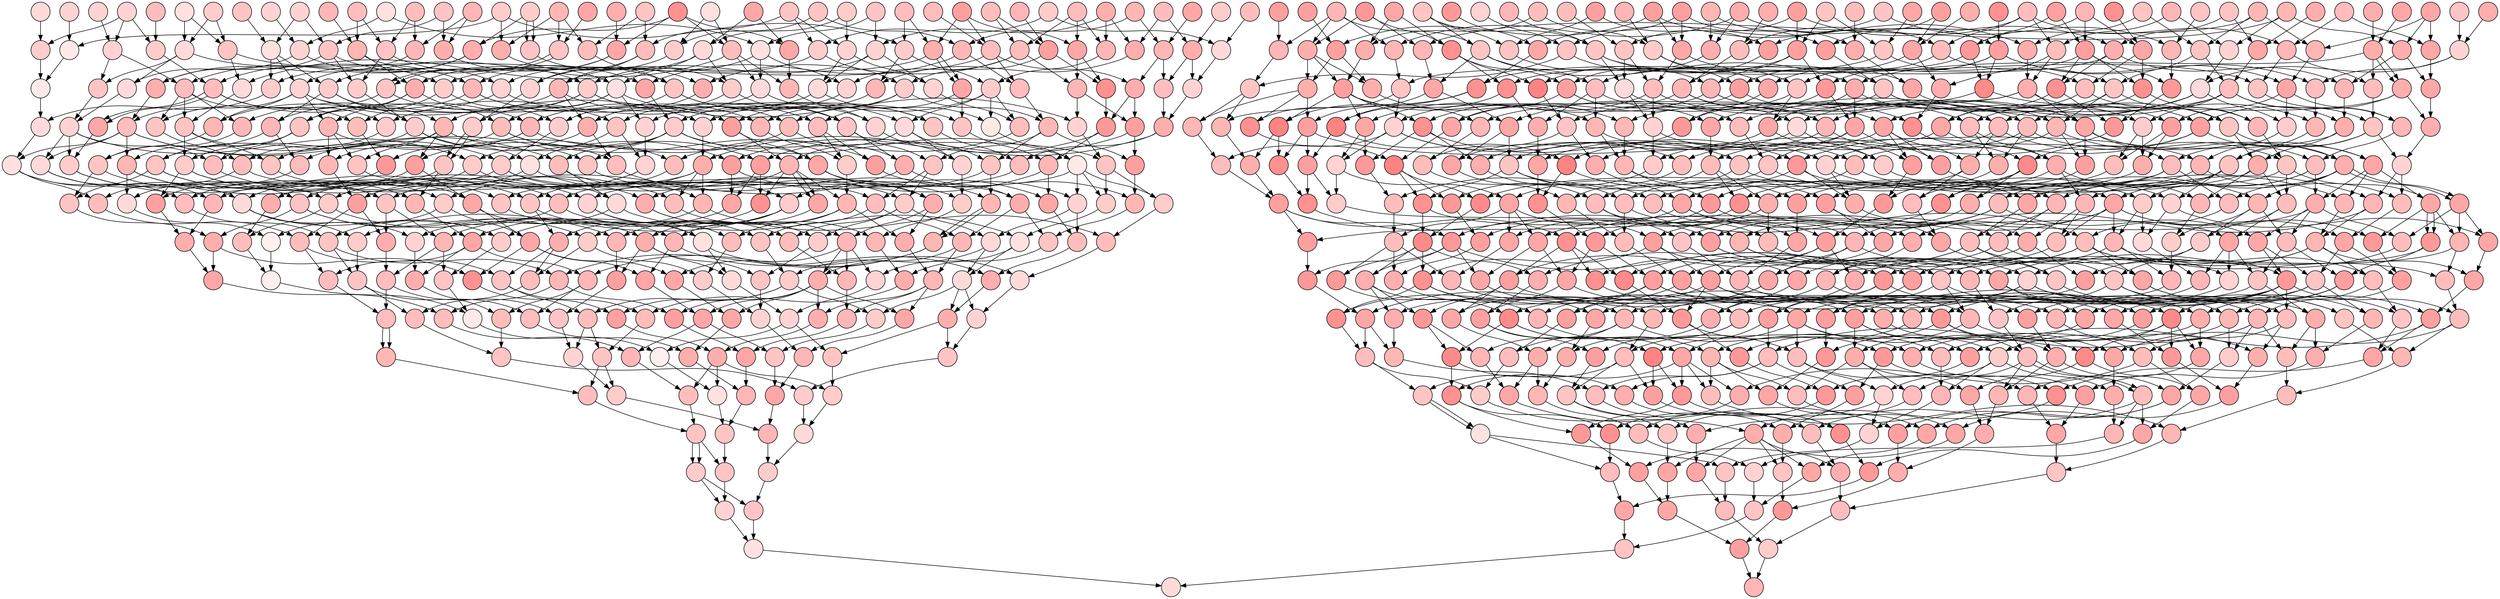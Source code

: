 digraph G {
	node [shape=circle, label=""]
	{
		98849 [shape=circle, fillcolor="#ffb6b6", fixedsize=true, label="", style=filled]
		98621 [shape=circle, fillcolor="#ffbdbd", fixedsize=true, label="", style=filled]
		99388 [shape=circle, fillcolor="#ffa7a7", fixedsize=true, label="", style=filled]
		99389 [shape=circle, fillcolor="#ffb6b6", fixedsize=true, label="", style=filled]
		99753 [shape=circle, fillcolor="#ffa0a0", fixedsize=true, label="", style=filled]
		98511 [shape=circle, fillcolor="#ffc4c4", fixedsize=true, label="", style=filled]
		99859 [shape=circle, fillcolor="#ffc4c4", fixedsize=true, label="", style=filled]
		99651 [shape=circle, fillcolor="#ffc4c4", fixedsize=true, label="", style=filled]
		100098 [shape=circle, fillcolor="#ffb6b6", fixedsize=true, label="", style=filled]
		99202 [shape=circle, fillcolor="#ffd3d3", fixedsize=true, label="", style=filled]
		99205 [shape=circle, fillcolor="#ffaeae", fixedsize=true, label="", style=filled]
		99204 [shape=circle, fillcolor="#ff9191", fixedsize=true, label="", style=filled]
		99524 [shape=circle, fillcolor="#ffbdbd", fixedsize=true, label="", style=filled]
		99521 [shape=circle, fillcolor="#ffcccc", fixedsize=true, label="", style=filled]
		99625 [shape=circle, fillcolor="#ffb6b6", fixedsize=true, label="", style=filled]
		99624 [shape=circle, fillcolor="#ffc4c4", fixedsize=true, label="", style=filled]
		100099 [shape=circle, fillcolor="#ffdada", fixedsize=true, label="", style=filled]
		98505 [shape=circle, fillcolor="#ffcccc", fixedsize=true, label="", style=filled]
		98996 [shape=circle, fillcolor="#ffa7a7", fixedsize=true, label="", style=filled]
		98997 [shape=circle, fillcolor="#ff8a8a", fixedsize=true, label="", style=filled]
		98995 [shape=circle, fillcolor="#ffcccc", fixedsize=true, label="", style=filled]
		98992 [shape=circle, fillcolor="#ffbdbd", fixedsize=true, label="", style=filled]
		98993 [shape=circle, fillcolor="#ffc4c4", fixedsize=true, label="", style=filled]
		99121 [shape=circle, fillcolor="#ffc4c4", fixedsize=true, label="", style=filled]
		99126 [shape=circle, fillcolor="#ffc4c4", fixedsize=true, label="", style=filled]
		98837 [shape=circle, fillcolor="#ffb6b6", fixedsize=true, label="", style=filled]
		98836 [shape=circle, fillcolor="#ffe9e9", fixedsize=true, label="", style=filled]
		98831 [shape=circle, fillcolor="#ff9999", fixedsize=true, label="", style=filled]
		98830 [shape=circle, fillcolor="#ffd3d3", fixedsize=true, label="", style=filled]
		98833 [shape=circle, fillcolor="#ffc4c4", fixedsize=true, label="", style=filled]
		98832 [shape=circle, fillcolor="#ffbdbd", fixedsize=true, label="", style=filled]
		99557 [shape=circle, fillcolor="#ffa7a7", fixedsize=true, label="", style=filled]
		98904 [shape=circle, fillcolor="#ffaeae", fixedsize=true, label="", style=filled]
		98906 [shape=circle, fillcolor="#ffbdbd", fixedsize=true, label="", style=filled]
		98908 [shape=circle, fillcolor="#ffa0a0", fixedsize=true, label="", style=filled]
		99864 [shape=circle, fillcolor="#ffbdbd", fixedsize=true, label="", style=filled]
		98699 [shape=circle, fillcolor="#ffb6b6", fixedsize=true, label="", style=filled]
		98698 [shape=circle, fillcolor="#ffcccc", fixedsize=true, label="", style=filled]
		98691 [shape=circle, fillcolor="#ffc4c4", fixedsize=true, label="", style=filled]
		98690 [shape=circle, fillcolor="#ffb6b6", fixedsize=true, label="", style=filled]
		98695 [shape=circle, fillcolor="#ffbdbd", fixedsize=true, label="", style=filled]
		98694 [shape=circle, fillcolor="#ffb6b6", fixedsize=true, label="", style=filled]
		98697 [shape=circle, fillcolor="#ffc4c4", fixedsize=true, label="", style=filled]
		98696 [shape=circle, fillcolor="#ffa7a7", fixedsize=true, label="", style=filled]
		99515 [shape=circle, fillcolor="#ffa7a7", fixedsize=true, label="", style=filled]
		98679 [shape=circle, fillcolor="#ffc4c4", fixedsize=true, label="", style=filled]
		98678 [shape=circle, fillcolor="#ffaeae", fixedsize=true, label="", style=filled]
		98673 [shape=circle, fillcolor="#ffb6b6", fixedsize=true, label="", style=filled]
		98672 [shape=circle, fillcolor="#ff9191", fixedsize=true, label="", style=filled]
		98670 [shape=circle, fillcolor="#ffa0a0", fixedsize=true, label="", style=filled]
		98676 [shape=circle, fillcolor="#ffb6b6", fixedsize=true, label="", style=filled]
		98675 [shape=circle, fillcolor="#ffa7a7", fixedsize=true, label="", style=filled]
		98674 [shape=circle, fillcolor="#ffaeae", fixedsize=true, label="", style=filled]
		98871 [shape=circle, fillcolor="#ffc4c4", fixedsize=true, label="", style=filled]
		98873 [shape=circle, fillcolor="#ffb6b6", fixedsize=true, label="", style=filled]
		98874 [shape=circle, fillcolor="#ffa0a0", fixedsize=true, label="", style=filled]
		99018 [shape=circle, fillcolor="#ffb6b6", fixedsize=true, label="", style=filled]
		99015 [shape=circle, fillcolor="#ffd3d3", fixedsize=true, label="", style=filled]
		99016 [shape=circle, fillcolor="#ffa0a0", fixedsize=true, label="", style=filled]
		99010 [shape=circle, fillcolor="#ffbdbd", fixedsize=true, label="", style=filled]
		99011 [shape=circle, fillcolor="#ffc4c4", fixedsize=true, label="", style=filled]
		99012 [shape=circle, fillcolor="#ffb6b6", fixedsize=true, label="", style=filled]
		98884 [shape=circle, fillcolor="#ffaeae", fixedsize=true, label="", style=filled]
		98886 [shape=circle, fillcolor="#ff9191", fixedsize=true, label="", style=filled]
		98880 [shape=circle, fillcolor="#ffbdbd", fixedsize=true, label="", style=filled]
		98881 [shape=circle, fillcolor="#ffbdbd", fixedsize=true, label="", style=filled]
		98883 [shape=circle, fillcolor="#ffd3d3", fixedsize=true, label="", style=filled]
		98888 [shape=circle, fillcolor="#ffa7a7", fixedsize=true, label="", style=filled]
		98889 [shape=circle, fillcolor="#ff9999", fixedsize=true, label="", style=filled]
		98783 [shape=circle, fillcolor="#ffa7a7", fixedsize=true, label="", style=filled]
		99277 [shape=circle, fillcolor="#ffd3d3", fixedsize=true, label="", style=filled]
		99421 [shape=circle, fillcolor="#ffc4c4", fixedsize=true, label="", style=filled]
		99423 [shape=circle, fillcolor="#ffc4c4", fixedsize=true, label="", style=filled]
		99424 [shape=circle, fillcolor="#ffaeae", fixedsize=true, label="", style=filled]
		99159 [shape=circle, fillcolor="#ffa7a7", fixedsize=true, label="", style=filled]
		99158 [shape=circle, fillcolor="#ffbdbd", fixedsize=true, label="", style=filled]
		99051 [shape=circle, fillcolor="#ffb6b6", fixedsize=true, label="", style=filled]
		99278 [shape=circle, fillcolor="#ffc4c4", fixedsize=true, label="", style=filled]
		98560 [shape=circle, fillcolor="#ffb6b6", fixedsize=true, label="", style=filled]
		99279 [shape=circle, fillcolor="#ff8a8a", fixedsize=true, label="", style=filled]
		99359 [shape=circle, fillcolor="#ffa7a7", fixedsize=true, label="", style=filled]
		99358 [shape=circle, fillcolor="#ffb6b6", fixedsize=true, label="", style=filled]
		99353 [shape=circle, fillcolor="#ffaeae", fixedsize=true, label="", style=filled]
		99352 [shape=circle, fillcolor="#ffa0a0", fixedsize=true, label="", style=filled]
		99351 [shape=circle, fillcolor="#ffa7a7", fixedsize=true, label="", style=filled]
		99357 [shape=circle, fillcolor="#ff8a8a", fixedsize=true, label="", style=filled]
		99355 [shape=circle, fillcolor="#ff9999", fixedsize=true, label="", style=filled]
		99354 [shape=circle, fillcolor="#ffa0a0", fixedsize=true, label="", style=filled]
		99301 [shape=circle, fillcolor="#ffb6b6", fixedsize=true, label="", style=filled]
		99307 [shape=circle, fillcolor="#ffbdbd", fixedsize=true, label="", style=filled]
		99671 [shape=circle, fillcolor="#ff9999", fixedsize=true, label="", style=filled]
		99675 [shape=circle, fillcolor="#ffa7a7", fixedsize=true, label="", style=filled]
		99676 [shape=circle, fillcolor="#ffa7a7", fixedsize=true, label="", style=filled]
		99393 [shape=circle, fillcolor="#ffa0a0", fixedsize=true, label="", style=filled]
		99392 [shape=circle, fillcolor="#ffa0a0", fixedsize=true, label="", style=filled]
		99398 [shape=circle, fillcolor="#ffaeae", fixedsize=true, label="", style=filled]
		99730 [shape=circle, fillcolor="#ffcccc", fixedsize=true, label="", style=filled]
		99380 [shape=circle, fillcolor="#ffb6b6", fixedsize=true, label="", style=filled]
		98700 [shape=circle, fillcolor="#ffe1e1", fixedsize=true, label="", style=filled]
		99540 [shape=circle, fillcolor="#ffbdbd", fixedsize=true, label="", style=filled]
		99548 [shape=circle, fillcolor="#ffe1e1", fixedsize=true, label="", style=filled]
		99549 [shape=circle, fillcolor="#ffcccc", fixedsize=true, label="", style=filled]
		98622 [shape=circle, fillcolor="#ffa7a7", fixedsize=true, label="", style=filled]
		98623 [shape=circle, fillcolor="#ffe1e1", fixedsize=true, label="", style=filled]
		98624 [shape=circle, fillcolor="#ffa7a7", fixedsize=true, label="", style=filled]
		98625 [shape=circle, fillcolor="#ffbdbd", fixedsize=true, label="", style=filled]
		98626 [shape=circle, fillcolor="#ffc4c4", fixedsize=true, label="", style=filled]
		98627 [shape=circle, fillcolor="#ffd3d3", fixedsize=true, label="", style=filled]
		99972 [shape=circle, fillcolor="#ffc4c4", fixedsize=true, label="", style=filled]
		98848 [shape=circle, fillcolor="#ffc4c4", fixedsize=true, label="", style=filled]
		99124 [shape=circle, fillcolor="#ffcccc", fixedsize=true, label="", style=filled]
		98916 [shape=circle, fillcolor="#ffbdbd", fixedsize=true, label="", style=filled]
		98917 [shape=circle, fillcolor="#ffd3d3", fixedsize=true, label="", style=filled]
		98914 [shape=circle, fillcolor="#ffaeae", fixedsize=true, label="", style=filled]
		98915 [shape=circle, fillcolor="#ffb6b6", fixedsize=true, label="", style=filled]
		98912 [shape=circle, fillcolor="#ff9999", fixedsize=true, label="", style=filled]
		98910 [shape=circle, fillcolor="#ffc4c4", fixedsize=true, label="", style=filled]
		98911 [shape=circle, fillcolor="#ffe1e1", fixedsize=true, label="", style=filled]
		98918 [shape=circle, fillcolor="#ffa0a0", fixedsize=true, label="", style=filled]
		98919 [shape=circle, fillcolor="#ffcccc", fixedsize=true, label="", style=filled]
		98987 [shape=circle, fillcolor="#ffd3d3", fixedsize=true, label="", style=filled]
		98986 [shape=circle, fillcolor="#ff9999", fixedsize=true, label="", style=filled]
		99147 [shape=circle, fillcolor="#ffaeae", fixedsize=true, label="", style=filled]
		99144 [shape=circle, fillcolor="#ffa7a7", fixedsize=true, label="", style=filled]
		99142 [shape=circle, fillcolor="#ffaeae", fixedsize=true, label="", style=filled]
		99143 [shape=circle, fillcolor="#ffc4c4", fixedsize=true, label="", style=filled]
		99148 [shape=circle, fillcolor="#ffcccc", fixedsize=true, label="", style=filled]
		99149 [shape=circle, fillcolor="#ffcccc", fixedsize=true, label="", style=filled]
		98715 [shape=circle, fillcolor="#ffb6b6", fixedsize=true, label="", style=filled]
		98716 [shape=circle, fillcolor="#ffbdbd", fixedsize=true, label="", style=filled]
		98710 [shape=circle, fillcolor="#ffc4c4", fixedsize=true, label="", style=filled]
		98711 [shape=circle, fillcolor="#ffcccc", fixedsize=true, label="", style=filled]
		98712 [shape=circle, fillcolor="#ffd3d3", fixedsize=true, label="", style=filled]
		98718 [shape=circle, fillcolor="#ffd3d3", fixedsize=true, label="", style=filled]
		98719 [shape=circle, fillcolor="#ffcccc", fixedsize=true, label="", style=filled]
		98518 [shape=circle, fillcolor="#ffcccc", fixedsize=true, label="", style=filled]
		98519 [shape=circle, fillcolor="#ffb6b6", fixedsize=true, label="", style=filled]
		99308 [shape=circle, fillcolor="#ffcccc", fixedsize=true, label="", style=filled]
		99302 [shape=circle, fillcolor="#ffaeae", fixedsize=true, label="", style=filled]
		99305 [shape=circle, fillcolor="#ffbdbd", fixedsize=true, label="", style=filled]
		99306 [shape=circle, fillcolor="#ffa7a7", fixedsize=true, label="", style=filled]
		98840 [shape=circle, fillcolor="#ffcccc", fixedsize=true, label="", style=filled]
		98857 [shape=circle, fillcolor="#ffa7a7", fixedsize=true, label="", style=filled]
		98856 [shape=circle, fillcolor="#ffb6b6", fixedsize=true, label="", style=filled]
		98855 [shape=circle, fillcolor="#ffa7a7", fixedsize=true, label="", style=filled]
		98854 [shape=circle, fillcolor="#ffc4c4", fixedsize=true, label="", style=filled]
		98859 [shape=circle, fillcolor="#ff8383", fixedsize=true, label="", style=filled]
		98858 [shape=circle, fillcolor="#ffaeae", fixedsize=true, label="", style=filled]
		99208 [shape=circle, fillcolor="#ffbdbd", fixedsize=true, label="", style=filled]
		98580 [shape=circle, fillcolor="#ffb6b6", fixedsize=true, label="", style=filled]
		98892 [shape=circle, fillcolor="#ffb6b6", fixedsize=true, label="", style=filled]
		98897 [shape=circle, fillcolor="#ffaeae", fixedsize=true, label="", style=filled]
		98896 [shape=circle, fillcolor="#ffa7a7", fixedsize=true, label="", style=filled]
		98895 [shape=circle, fillcolor="#ffa7a7", fixedsize=true, label="", style=filled]
		98894 [shape=circle, fillcolor="#ffa0a0", fixedsize=true, label="", style=filled]
		98899 [shape=circle, fillcolor="#ffdada", fixedsize=true, label="", style=filled]
		99763 [shape=circle, fillcolor="#ffc4c4", fixedsize=true, label="", style=filled]
		98962 [shape=circle, fillcolor="#ffaeae", fixedsize=true, label="", style=filled]
		98825 [shape=circle, fillcolor="#ffc4c4", fixedsize=true, label="", style=filled]
		99274 [shape=circle, fillcolor="#ff9191", fixedsize=true, label="", style=filled]
		99275 [shape=circle, fillcolor="#ffa0a0", fixedsize=true, label="", style=filled]
		99272 [shape=circle, fillcolor="#ffa0a0", fixedsize=true, label="", style=filled]
		99273 [shape=circle, fillcolor="#ffa0a0", fixedsize=true, label="", style=filled]
		99615 [shape=circle, fillcolor="#ffdada", fixedsize=true, label="", style=filled]
		98577 [shape=circle, fillcolor="#ffb6b6", fixedsize=true, label="", style=filled]
		98572 [shape=circle, fillcolor="#ffaeae", fixedsize=true, label="", style=filled]
		98573 [shape=circle, fillcolor="#ffa0a0", fixedsize=true, label="", style=filled]
		99487 [shape=circle, fillcolor="#ffaeae", fixedsize=true, label="", style=filled]
		99485 [shape=circle, fillcolor="#ffbdbd", fixedsize=true, label="", style=filled]
		99489 [shape=circle, fillcolor="#ff8a8a", fixedsize=true, label="", style=filled]
		99097 [shape=circle, fillcolor="#ffa7a7", fixedsize=true, label="", style=filled]
		98731 [shape=circle, fillcolor="#ff9191", fixedsize=true, label="", style=filled]
		98882 [shape=circle, fillcolor="#ffa7a7", fixedsize=true, label="", style=filled]
		98966 [shape=circle, fillcolor="#ffbdbd", fixedsize=true, label="", style=filled]
		98648 [shape=circle, fillcolor="#ffcccc", fixedsize=true, label="", style=filled]
		98649 [shape=circle, fillcolor="#ffdada", fixedsize=true, label="", style=filled]
		98644 [shape=circle, fillcolor="#ffcccc", fixedsize=true, label="", style=filled]
		98642 [shape=circle, fillcolor="#ffaeae", fixedsize=true, label="", style=filled]
		98640 [shape=circle, fillcolor="#ffb6b6", fixedsize=true, label="", style=filled]
		98964 [shape=circle, fillcolor="#ffc4c4", fixedsize=true, label="", style=filled]
		98963 [shape=circle, fillcolor="#ffa0a0", fixedsize=true, label="", style=filled]
		98968 [shape=circle, fillcolor="#ffcccc", fixedsize=true, label="", style=filled]
		99760 [shape=circle, fillcolor="#ffc4c4", fixedsize=true, label="", style=filled]
		99003 [shape=circle, fillcolor="#ffb6b6", fixedsize=true, label="", style=filled]
		99002 [shape=circle, fillcolor="#ffb6b6", fixedsize=true, label="", style=filled]
		99001 [shape=circle, fillcolor="#ffaeae", fixedsize=true, label="", style=filled]
		99000 [shape=circle, fillcolor="#ffc4c4", fixedsize=true, label="", style=filled]
		99007 [shape=circle, fillcolor="#ffc4c4", fixedsize=true, label="", style=filled]
		99006 [shape=circle, fillcolor="#ffa0a0", fixedsize=true, label="", style=filled]
		99009 [shape=circle, fillcolor="#ffa7a7", fixedsize=true, label="", style=filled]
		99008 [shape=circle, fillcolor="#ffcccc", fixedsize=true, label="", style=filled]
		99503 [shape=circle, fillcolor="#ffb6b6", fixedsize=true, label="", style=filled]
		98693 [shape=circle, fillcolor="#ffbdbd", fixedsize=true, label="", style=filled]
		98970 [shape=circle, fillcolor="#ffd3d3", fixedsize=true, label="", style=filled]
		98971 [shape=circle, fillcolor="#ffa7a7", fixedsize=true, label="", style=filled]
		98973 [shape=circle, fillcolor="#ff9191", fixedsize=true, label="", style=filled]
		98974 [shape=circle, fillcolor="#ffc4c4", fixedsize=true, label="", style=filled]
		98975 [shape=circle, fillcolor="#ffaeae", fixedsize=true, label="", style=filled]
		98976 [shape=circle, fillcolor="#ffbdbd", fixedsize=true, label="", style=filled]
		98977 [shape=circle, fillcolor="#ff8383", fixedsize=true, label="", style=filled]
		98978 [shape=circle, fillcolor="#ffa0a0", fixedsize=true, label="", style=filled]
		98979 [shape=circle, fillcolor="#ffaeae", fixedsize=true, label="", style=filled]
		99596 [shape=circle, fillcolor="#ffcccc", fixedsize=true, label="", style=filled]
		99078 [shape=circle, fillcolor="#ff9191", fixedsize=true, label="", style=filled]
		99458 [shape=circle, fillcolor="#ffbdbd", fixedsize=true, label="", style=filled]
		99459 [shape=circle, fillcolor="#ffbdbd", fixedsize=true, label="", style=filled]
		99454 [shape=circle, fillcolor="#ffbdbd", fixedsize=true, label="", style=filled]
		99455 [shape=circle, fillcolor="#ffbdbd", fixedsize=true, label="", style=filled]
		99456 [shape=circle, fillcolor="#ffaeae", fixedsize=true, label="", style=filled]
		99457 [shape=circle, fillcolor="#ffb6b6", fixedsize=true, label="", style=filled]
		99451 [shape=circle, fillcolor="#ffb6b6", fixedsize=true, label="", style=filled]
		99452 [shape=circle, fillcolor="#ffbdbd", fixedsize=true, label="", style=filled]
		98890 [shape=circle, fillcolor="#ffcccc", fixedsize=true, label="", style=filled]
		98503 [shape=circle, fillcolor="#ffcccc", fixedsize=true, label="", style=filled]
		98502 [shape=circle, fillcolor="#ffd3d3", fixedsize=true, label="", style=filled]
		98506 [shape=circle, fillcolor="#ffe1e1", fixedsize=true, label="", style=filled]
		99368 [shape=circle, fillcolor="#ffbdbd", fixedsize=true, label="", style=filled]
		99369 [shape=circle, fillcolor="#ff9999", fixedsize=true, label="", style=filled]
		99366 [shape=circle, fillcolor="#ffaeae", fixedsize=true, label="", style=filled]
		99364 [shape=circle, fillcolor="#ff8a8a", fixedsize=true, label="", style=filled]
		99365 [shape=circle, fillcolor="#ffb6b6", fixedsize=true, label="", style=filled]
		99362 [shape=circle, fillcolor="#ffb6b6", fixedsize=true, label="", style=filled]
		99363 [shape=circle, fillcolor="#ffb6b6", fixedsize=true, label="", style=filled]
		99361 [shape=circle, fillcolor="#ffaeae", fixedsize=true, label="", style=filled]
		98508 [shape=circle, fillcolor="#ffb6b6", fixedsize=true, label="", style=filled]
		99276 [shape=circle, fillcolor="#ffc4c4", fixedsize=true, label="", style=filled]
		99271 [shape=circle, fillcolor="#ffa7a7", fixedsize=true, label="", style=filled]
		99762 [shape=circle, fillcolor="#ffa7a7", fixedsize=true, label="", style=filled]
		99663 [shape=circle, fillcolor="#ffd3d3", fixedsize=true, label="", style=filled]
		99661 [shape=circle, fillcolor="#ffa0a0", fixedsize=true, label="", style=filled]
		98879 [shape=circle, fillcolor="#ffa7a7", fixedsize=true, label="", style=filled]
		99776 [shape=circle, fillcolor="#ffd3d3", fixedsize=true, label="", style=filled]
		99125 [shape=circle, fillcolor="#ffb6b6", fixedsize=true, label="", style=filled]
		99129 [shape=circle, fillcolor="#ffb6b6", fixedsize=true, label="", style=filled]
		99798 [shape=circle, fillcolor="#ffaeae", fixedsize=true, label="", style=filled]
		98834 [shape=circle, fillcolor="#ffc4c4", fixedsize=true, label="", style=filled]
		98839 [shape=circle, fillcolor="#ffb6b6", fixedsize=true, label="", style=filled]
		98838 [shape=circle, fillcolor="#ffc4c4", fixedsize=true, label="", style=filled]
		99659 [shape=circle, fillcolor="#ff9191", fixedsize=true, label="", style=filled]
		99655 [shape=circle, fillcolor="#ffaeae", fixedsize=true, label="", style=filled]
		99559 [shape=circle, fillcolor="#ffbdbd", fixedsize=true, label="", style=filled]
		99558 [shape=circle, fillcolor="#ffa0a0", fixedsize=true, label="", style=filled]
		98637 [shape=circle, fillcolor="#ffcccc", fixedsize=true, label="", style=filled]
		98636 [shape=circle, fillcolor="#ffa7a7", fixedsize=true, label="", style=filled]
		98635 [shape=circle, fillcolor="#ffb6b6", fixedsize=true, label="", style=filled]
		98634 [shape=circle, fillcolor="#ffaeae", fixedsize=true, label="", style=filled]
		98631 [shape=circle, fillcolor="#ffdada", fixedsize=true, label="", style=filled]
		99497 [shape=circle, fillcolor="#ffa7a7", fixedsize=true, label="", style=filled]
		99298 [shape=circle, fillcolor="#ffbdbd", fixedsize=true, label="", style=filled]
		99292 [shape=circle, fillcolor="#ff9191", fixedsize=true, label="", style=filled]
		99293 [shape=circle, fillcolor="#ff9999", fixedsize=true, label="", style=filled]
		99290 [shape=circle, fillcolor="#ffc4c4", fixedsize=true, label="", style=filled]
		99296 [shape=circle, fillcolor="#ffa7a7", fixedsize=true, label="", style=filled]
		99297 [shape=circle, fillcolor="#ffb6b6", fixedsize=true, label="", style=filled]
		99295 [shape=circle, fillcolor="#ffa7a7", fixedsize=true, label="", style=filled]
		99320 [shape=circle, fillcolor="#ffa7a7", fixedsize=true, label="", style=filled]
		99491 [shape=circle, fillcolor="#ff8383", fixedsize=true, label="", style=filled]
		99050 [shape=circle, fillcolor="#ffcccc", fixedsize=true, label="", style=filled]
		99052 [shape=circle, fillcolor="#ffbdbd", fixedsize=true, label="", style=filled]
		99053 [shape=circle, fillcolor="#ffbdbd", fixedsize=true, label="", style=filled]
		99056 [shape=circle, fillcolor="#ffa7a7", fixedsize=true, label="", style=filled]
		99058 [shape=circle, fillcolor="#ffd3d3", fixedsize=true, label="", style=filled]
		99059 [shape=circle, fillcolor="#ffa7a7", fixedsize=true, label="", style=filled]
		98905 [shape=circle, fillcolor="#ffd3d3", fixedsize=true, label="", style=filled]
		98907 [shape=circle, fillcolor="#ffc4c4", fixedsize=true, label="", style=filled]
		98900 [shape=circle, fillcolor="#ffe9e9", fixedsize=true, label="", style=filled]
		98903 [shape=circle, fillcolor="#ffbdbd", fixedsize=true, label="", style=filled]
		98909 [shape=circle, fillcolor="#ffcccc", fixedsize=true, label="", style=filled]
		99157 [shape=circle, fillcolor="#ffbdbd", fixedsize=true, label="", style=filled]
		99150 [shape=circle, fillcolor="#ff9999", fixedsize=true, label="", style=filled]
		99153 [shape=circle, fillcolor="#ffcccc", fixedsize=true, label="", style=filled]
		99152 [shape=circle, fillcolor="#ffb6b6", fixedsize=true, label="", style=filled]
		98708 [shape=circle, fillcolor="#ffb6b6", fixedsize=true, label="", style=filled]
		98702 [shape=circle, fillcolor="#ffd3d3", fixedsize=true, label="", style=filled]
		98707 [shape=circle, fillcolor="#ffc4c4", fixedsize=true, label="", style=filled]
		98706 [shape=circle, fillcolor="#ffa7a7", fixedsize=true, label="", style=filled]
		98705 [shape=circle, fillcolor="#ffdada", fixedsize=true, label="", style=filled]
		98704 [shape=circle, fillcolor="#ffdada", fixedsize=true, label="", style=filled]
		99584 [shape=circle, fillcolor="#ffb6b6", fixedsize=true, label="", style=filled]
		99585 [shape=circle, fillcolor="#ffd3d3", fixedsize=true, label="", style=filled]
		99582 [shape=circle, fillcolor="#ffb6b6", fixedsize=true, label="", style=filled]
		99580 [shape=circle, fillcolor="#ffa0a0", fixedsize=true, label="", style=filled]
		99588 [shape=circle, fillcolor="#ffbdbd", fixedsize=true, label="", style=filled]
		99589 [shape=circle, fillcolor="#ffaeae", fixedsize=true, label="", style=filled]
		98965 [shape=circle, fillcolor="#ffbdbd", fixedsize=true, label="", style=filled]
		98989 [shape=circle, fillcolor="#ffaeae", fixedsize=true, label="", style=filled]
		98988 [shape=circle, fillcolor="#ffb6b6", fixedsize=true, label="", style=filled]
		99319 [shape=circle, fillcolor="#ffd3d3", fixedsize=true, label="", style=filled]
		99318 [shape=circle, fillcolor="#ffd3d3", fixedsize=true, label="", style=filled]
		99316 [shape=circle, fillcolor="#ffa7a7", fixedsize=true, label="", style=filled]
		99315 [shape=circle, fillcolor="#ffbdbd", fixedsize=true, label="", style=filled]
		99310 [shape=circle, fillcolor="#ffa0a0", fixedsize=true, label="", style=filled]
		98592 [shape=circle, fillcolor="#ffbdbd", fixedsize=true, label="", style=filled]
		98590 [shape=circle, fillcolor="#ffb6b6", fixedsize=true, label="", style=filled]
		98591 [shape=circle, fillcolor="#ffb6b6", fixedsize=true, label="", style=filled]
		98596 [shape=circle, fillcolor="#ffa0a0", fixedsize=true, label="", style=filled]
		98597 [shape=circle, fillcolor="#ff9191", fixedsize=true, label="", style=filled]
		98594 [shape=circle, fillcolor="#ffc4c4", fixedsize=true, label="", style=filled]
		98595 [shape=circle, fillcolor="#ffc4c4", fixedsize=true, label="", style=filled]
		98598 [shape=circle, fillcolor="#ffb6b6", fixedsize=true, label="", style=filled]
		98599 [shape=circle, fillcolor="#ffa7a7", fixedsize=true, label="", style=filled]
		98961 [shape=circle, fillcolor="#ffc4c4", fixedsize=true, label="", style=filled]
		99069 [shape=circle, fillcolor="#ffa7a7", fixedsize=true, label="", style=filled]
		99065 [shape=circle, fillcolor="#ffaeae", fixedsize=true, label="", style=filled]
		99064 [shape=circle, fillcolor="#ff9191", fixedsize=true, label="", style=filled]
		98582 [shape=circle, fillcolor="#ffc4c4", fixedsize=true, label="", style=filled]
		98584 [shape=circle, fillcolor="#ffa0a0", fixedsize=true, label="", style=filled]
		98587 [shape=circle, fillcolor="#ffa0a0", fixedsize=true, label="", style=filled]
		98586 [shape=circle, fillcolor="#ffa0a0", fixedsize=true, label="", style=filled]
		98574 [shape=circle, fillcolor="#ffaeae", fixedsize=true, label="", style=filled]
		98575 [shape=circle, fillcolor="#ffc4c4", fixedsize=true, label="", style=filled]
		98571 [shape=circle, fillcolor="#ffa0a0", fixedsize=true, label="", style=filled]
		99269 [shape=circle, fillcolor="#ffa0a0", fixedsize=true, label="", style=filled]
		99268 [shape=circle, fillcolor="#ffaeae", fixedsize=true, label="", style=filled]
		99263 [shape=circle, fillcolor="#ffa7a7", fixedsize=true, label="", style=filled]
		99267 [shape=circle, fillcolor="#ffb6b6", fixedsize=true, label="", style=filled]
		99266 [shape=circle, fillcolor="#ffb6b6", fixedsize=true, label="", style=filled]
		99265 [shape=circle, fillcolor="#ffa7a7", fixedsize=true, label="", style=filled]
		99264 [shape=circle, fillcolor="#ffaeae", fixedsize=true, label="", style=filled]
		98863 [shape=circle, fillcolor="#ffa7a7", fixedsize=true, label="", style=filled]
		98958 [shape=circle, fillcolor="#ffa7a7", fixedsize=true, label="", style=filled]
		98866 [shape=circle, fillcolor="#ffb6b6", fixedsize=true, label="", style=filled]
		98867 [shape=circle, fillcolor="#ffb6b6", fixedsize=true, label="", style=filled]
		98952 [shape=circle, fillcolor="#ffaeae", fixedsize=true, label="", style=filled]
		98953 [shape=circle, fillcolor="#ffaeae", fixedsize=true, label="", style=filled]
		99182 [shape=circle, fillcolor="#ffa0a0", fixedsize=true, label="", style=filled]
		99183 [shape=circle, fillcolor="#ffaeae", fixedsize=true, label="", style=filled]
		99181 [shape=circle, fillcolor="#ff8a8a", fixedsize=true, label="", style=filled]
		99185 [shape=circle, fillcolor="#ffbdbd", fixedsize=true, label="", style=filled]
		99189 [shape=circle, fillcolor="#ffbdbd", fixedsize=true, label="", style=filled]
		99604 [shape=circle, fillcolor="#ffc4c4", fixedsize=true, label="", style=filled]
		98563 [shape=circle, fillcolor="#ffaeae", fixedsize=true, label="", style=filled]
		98562 [shape=circle, fillcolor="#ff9999", fixedsize=true, label="", style=filled]
		98561 [shape=circle, fillcolor="#ffd3d3", fixedsize=true, label="", style=filled]
		98567 [shape=circle, fillcolor="#ffbdbd", fixedsize=true, label="", style=filled]
		98565 [shape=circle, fillcolor="#ffc4c4", fixedsize=true, label="", style=filled]
		98564 [shape=circle, fillcolor="#ffa7a7", fixedsize=true, label="", style=filled]
		98569 [shape=circle, fillcolor="#ffaeae", fixedsize=true, label="", style=filled]
		98568 [shape=circle, fillcolor="#ffbdbd", fixedsize=true, label="", style=filled]
		99109 [shape=circle, fillcolor="#fff0f0", fixedsize=true, label="", style=filled]
		99102 [shape=circle, fillcolor="#ffbdbd", fixedsize=true, label="", style=filled]
		99103 [shape=circle, fillcolor="#ffb6b6", fixedsize=true, label="", style=filled]
		99100 [shape=circle, fillcolor="#ffcccc", fixedsize=true, label="", style=filled]
		99101 [shape=circle, fillcolor="#ffa7a7", fixedsize=true, label="", style=filled]
		99106 [shape=circle, fillcolor="#ffaeae", fixedsize=true, label="", style=filled]
		99107 [shape=circle, fillcolor="#ffb6b6", fixedsize=true, label="", style=filled]
		99104 [shape=circle, fillcolor="#ffbdbd", fixedsize=true, label="", style=filled]
		99105 [shape=circle, fillcolor="#ffbdbd", fixedsize=true, label="", style=filled]
		99132 [shape=circle, fillcolor="#ffe1e1", fixedsize=true, label="", style=filled]
		99131 [shape=circle, fillcolor="#ffaeae", fixedsize=true, label="", style=filled]
		99130 [shape=circle, fillcolor="#ffaeae", fixedsize=true, label="", style=filled]
		98752 [shape=circle, fillcolor="#ff8383", fixedsize=true, label="", style=filled]
		98753 [shape=circle, fillcolor="#ffbdbd", fixedsize=true, label="", style=filled]
		98754 [shape=circle, fillcolor="#ffbdbd", fixedsize=true, label="", style=filled]
		98756 [shape=circle, fillcolor="#ffaeae", fixedsize=true, label="", style=filled]
		98898 [shape=circle, fillcolor="#ffcccc", fixedsize=true, label="", style=filled]
		99184 [shape=circle, fillcolor="#ffa7a7", fixedsize=true, label="", style=filled]
		98659 [shape=circle, fillcolor="#ffaeae", fixedsize=true, label="", style=filled]
		98658 [shape=circle, fillcolor="#ffa0a0", fixedsize=true, label="", style=filled]
		98654 [shape=circle, fillcolor="#ffaeae", fixedsize=true, label="", style=filled]
		98657 [shape=circle, fillcolor="#ffc4c4", fixedsize=true, label="", style=filled]
		98651 [shape=circle, fillcolor="#ffaeae", fixedsize=true, label="", style=filled]
		98653 [shape=circle, fillcolor="#ffaeae", fixedsize=true, label="", style=filled]
		98620 [shape=circle, fillcolor="#ffb6b6", fixedsize=true, label="", style=filled]
		99480 [shape=circle, fillcolor="#ffa7a7", fixedsize=true, label="", style=filled]
		99036 [shape=circle, fillcolor="#ffcccc", fixedsize=true, label="", style=filled]
		99037 [shape=circle, fillcolor="#ff9191", fixedsize=true, label="", style=filled]
		99034 [shape=circle, fillcolor="#ffaeae", fixedsize=true, label="", style=filled]
		99032 [shape=circle, fillcolor="#ffdada", fixedsize=true, label="", style=filled]
		99033 [shape=circle, fillcolor="#ffa7a7", fixedsize=true, label="", style=filled]
		99031 [shape=circle, fillcolor="#ffbdbd", fixedsize=true, label="", style=filled]
		99038 [shape=circle, fillcolor="#ffa7a7", fixedsize=true, label="", style=filled]
		98507 [shape=circle, fillcolor="#ffbdbd", fixedsize=true, label="", style=filled]
		99815 [shape=circle, fillcolor="#ffc4c4", fixedsize=true, label="", style=filled]
		99440 [shape=circle, fillcolor="#ffc4c4", fixedsize=true, label="", style=filled]
		99445 [shape=circle, fillcolor="#ffd3d3", fixedsize=true, label="", style=filled]
		99884 [shape=circle, fillcolor="#ffa7a7", fixedsize=true, label="", style=filled]
		99134 [shape=circle, fillcolor="#ffb6b6", fixedsize=true, label="", style=filled]
		99133 [shape=circle, fillcolor="#ffdada", fixedsize=true, label="", style=filled]
		99139 [shape=circle, fillcolor="#ffd3d3", fixedsize=true, label="", style=filled]
		99652 [shape=circle, fillcolor="#ffbdbd", fixedsize=true, label="", style=filled]
		99656 [shape=circle, fillcolor="#ffaeae", fixedsize=true, label="", style=filled]
		98530 [shape=circle, fillcolor="#ffe1e1", fixedsize=true, label="", style=filled]
		98531 [shape=circle, fillcolor="#ffbdbd", fixedsize=true, label="", style=filled]
		98533 [shape=circle, fillcolor="#ffc4c4", fixedsize=true, label="", style=filled]
		98534 [shape=circle, fillcolor="#ffb6b6", fixedsize=true, label="", style=filled]
		98535 [shape=circle, fillcolor="#ffa7a7", fixedsize=true, label="", style=filled]
		98536 [shape=circle, fillcolor="#ffcccc", fixedsize=true, label="", style=filled]
		98537 [shape=circle, fillcolor="#ffbdbd", fixedsize=true, label="", style=filled]
		98539 [shape=circle, fillcolor="#ff9191", fixedsize=true, label="", style=filled]
		98959 [shape=circle, fillcolor="#ffaeae", fixedsize=true, label="", style=filled]
		98950 [shape=circle, fillcolor="#ffa0a0", fixedsize=true, label="", style=filled]
		98951 [shape=circle, fillcolor="#ff9999", fixedsize=true, label="", style=filled]
		98956 [shape=circle, fillcolor="#ffd3d3", fixedsize=true, label="", style=filled]
		98957 [shape=circle, fillcolor="#ffaeae", fixedsize=true, label="", style=filled]
		99019 [shape=circle, fillcolor="#ffc4c4", fixedsize=true, label="", style=filled]
		99017 [shape=circle, fillcolor="#ffaeae", fixedsize=true, label="", style=filled]
		99992 [shape=circle, fillcolor="#ffa0a0", fixedsize=true, label="", style=filled]
		98684 [shape=circle, fillcolor="#ffbdbd", fixedsize=true, label="", style=filled]
		99761 [shape=circle, fillcolor="#ffaeae", fixedsize=true, label="", style=filled]
		98602 [shape=circle, fillcolor="#ffaeae", fixedsize=true, label="", style=filled]
		98603 [shape=circle, fillcolor="#ffd3d3", fixedsize=true, label="", style=filled]
		98600 [shape=circle, fillcolor="#ffc4c4", fixedsize=true, label="", style=filled]
		98601 [shape=circle, fillcolor="#ffa0a0", fixedsize=true, label="", style=filled]
		98606 [shape=circle, fillcolor="#ffbdbd", fixedsize=true, label="", style=filled]
		98607 [shape=circle, fillcolor="#ffc4c4", fixedsize=true, label="", style=filled]
		98605 [shape=circle, fillcolor="#ffaeae", fixedsize=true, label="", style=filled]
		98608 [shape=circle, fillcolor="#ffd3d3", fixedsize=true, label="", style=filled]
		98801 [shape=circle, fillcolor="#ffbdbd", fixedsize=true, label="", style=filled]
		99289 [shape=circle, fillcolor="#ffa7a7", fixedsize=true, label="", style=filled]
		99288 [shape=circle, fillcolor="#ffb6b6", fixedsize=true, label="", style=filled]
		99280 [shape=circle, fillcolor="#ffc4c4", fixedsize=true, label="", style=filled]
		99283 [shape=circle, fillcolor="#ff9999", fixedsize=true, label="", style=filled]
		99282 [shape=circle, fillcolor="#ffa0a0", fixedsize=true, label="", style=filled]
		99285 [shape=circle, fillcolor="#ffa0a0", fixedsize=true, label="", style=filled]
		99284 [shape=circle, fillcolor="#ff9999", fixedsize=true, label="", style=filled]
		99287 [shape=circle, fillcolor="#ffc4c4", fixedsize=true, label="", style=filled]
		99286 [shape=circle, fillcolor="#ffa0a0", fixedsize=true, label="", style=filled]
		99486 [shape=circle, fillcolor="#ffaeae", fixedsize=true, label="", style=filled]
		99482 [shape=circle, fillcolor="#ffa7a7", fixedsize=true, label="", style=filled]
		98652 [shape=circle, fillcolor="#ffd3d3", fixedsize=true, label="", style=filled]
		99046 [shape=circle, fillcolor="#ffbdbd", fixedsize=true, label="", style=filled]
		99044 [shape=circle, fillcolor="#ffb6b6", fixedsize=true, label="", style=filled]
		99043 [shape=circle, fillcolor="#ffbdbd", fixedsize=true, label="", style=filled]
		99041 [shape=circle, fillcolor="#ffbdbd", fixedsize=true, label="", style=filled]
		99049 [shape=circle, fillcolor="#ffd3d3", fixedsize=true, label="", style=filled]
		99048 [shape=circle, fillcolor="#ffa7a7", fixedsize=true, label="", style=filled]
		99781 [shape=circle, fillcolor="#ffa7a7", fixedsize=true, label="", style=filled]
		99783 [shape=circle, fillcolor="#ffa7a7", fixedsize=true, label="", style=filled]
		98842 [shape=circle, fillcolor="#ffb6b6", fixedsize=true, label="", style=filled]
		98844 [shape=circle, fillcolor="#ffcccc", fixedsize=true, label="", style=filled]
		98845 [shape=circle, fillcolor="#ffbdbd", fixedsize=true, label="", style=filled]
		98847 [shape=circle, fillcolor="#ffb6b6", fixedsize=true, label="", style=filled]
		99411 [shape=circle, fillcolor="#ffa7a7", fixedsize=true, label="", style=filled]
		99419 [shape=circle, fillcolor="#ffb6b6", fixedsize=true, label="", style=filled]
		98738 [shape=circle, fillcolor="#ffbdbd", fixedsize=true, label="", style=filled]
		98736 [shape=circle, fillcolor="#ffbdbd", fixedsize=true, label="", style=filled]
		98734 [shape=circle, fillcolor="#ffaeae", fixedsize=true, label="", style=filled]
		98735 [shape=circle, fillcolor="#ffc4c4", fixedsize=true, label="", style=filled]
		98733 [shape=circle, fillcolor="#ffcccc", fixedsize=true, label="", style=filled]
		99595 [shape=circle, fillcolor="#ffa0a0", fixedsize=true, label="", style=filled]
		99597 [shape=circle, fillcolor="#ff9999", fixedsize=true, label="", style=filled]
		99591 [shape=circle, fillcolor="#ffbdbd", fixedsize=true, label="", style=filled]
		99599 [shape=circle, fillcolor="#ffbdbd", fixedsize=true, label="", style=filled]
		99598 [shape=circle, fillcolor="#ffaeae", fixedsize=true, label="", style=filled]
		99764 [shape=circle, fillcolor="#ff9999", fixedsize=true, label="", style=filled]
		99323 [shape=circle, fillcolor="#ffbdbd", fixedsize=true, label="", style=filled]
		99326 [shape=circle, fillcolor="#ffc4c4", fixedsize=true, label="", style=filled]
		99324 [shape=circle, fillcolor="#ffbdbd", fixedsize=true, label="", style=filled]
		99699 [shape=circle, fillcolor="#ffbdbd", fixedsize=true, label="", style=filled]
		99693 [shape=circle, fillcolor="#ffb6b6", fixedsize=true, label="", style=filled]
		99691 [shape=circle, fillcolor="#ffb6b6", fixedsize=true, label="", style=filled]
		98589 [shape=circle, fillcolor="#ffaeae", fixedsize=true, label="", style=filled]
		98935 [shape=circle, fillcolor="#ffc4c4", fixedsize=true, label="", style=filled]
		98758 [shape=circle, fillcolor="#ffa0a0", fixedsize=true, label="", style=filled]
		98759 [shape=circle, fillcolor="#ff8a8a", fixedsize=true, label="", style=filled]
		99399 [shape=circle, fillcolor="#ffa0a0", fixedsize=true, label="", style=filled]
		98751 [shape=circle, fillcolor="#ff9191", fixedsize=true, label="", style=filled]
		98755 [shape=circle, fillcolor="#ffaeae", fixedsize=true, label="", style=filled]
		98933 [shape=circle, fillcolor="#ffc4c4", fixedsize=true, label="", style=filled]
		99904 [shape=circle, fillcolor="#ffe1e1", fixedsize=true, label="", style=filled]
		99258 [shape=circle, fillcolor="#ffbdbd", fixedsize=true, label="", style=filled]
		99256 [shape=circle, fillcolor="#ffd3d3", fixedsize=true, label="", style=filled]
		99257 [shape=circle, fillcolor="#ffaeae", fixedsize=true, label="", style=filled]
		99254 [shape=circle, fillcolor="#ffb6b6", fixedsize=true, label="", style=filled]
		99255 [shape=circle, fillcolor="#ff9999", fixedsize=true, label="", style=filled]
		99252 [shape=circle, fillcolor="#ffa7a7", fixedsize=true, label="", style=filled]
		99253 [shape=circle, fillcolor="#ffa0a0", fixedsize=true, label="", style=filled]
		99250 [shape=circle, fillcolor="#ffb6b6", fixedsize=true, label="", style=filled]
		99251 [shape=circle, fillcolor="#ffaeae", fixedsize=true, label="", style=filled]
		99198 [shape=circle, fillcolor="#ffb6b6", fixedsize=true, label="", style=filled]
		98878 [shape=circle, fillcolor="#ff9191", fixedsize=true, label="", style=filled]
		99568 [shape=circle, fillcolor="#ffb6b6", fixedsize=true, label="", style=filled]
		98875 [shape=circle, fillcolor="#ffb6b6", fixedsize=true, label="", style=filled]
		98949 [shape=circle, fillcolor="#ffbdbd", fixedsize=true, label="", style=filled]
		98948 [shape=circle, fillcolor="#ffa7a7", fixedsize=true, label="", style=filled]
		98556 [shape=circle, fillcolor="#ffbdbd", fixedsize=true, label="", style=filled]
		98554 [shape=circle, fillcolor="#ff9191", fixedsize=true, label="", style=filled]
		98555 [shape=circle, fillcolor="#ffc4c4", fixedsize=true, label="", style=filled]
		98552 [shape=circle, fillcolor="#ffa7a7", fixedsize=true, label="", style=filled]
		98553 [shape=circle, fillcolor="#ffb6b6", fixedsize=true, label="", style=filled]
		98550 [shape=circle, fillcolor="#ffc4c4", fixedsize=true, label="", style=filled]
		98558 [shape=circle, fillcolor="#ffa0a0", fixedsize=true, label="", style=filled]
		98559 [shape=circle, fillcolor="#ffaeae", fixedsize=true, label="", style=filled]
		99119 [shape=circle, fillcolor="#ffb6b6", fixedsize=true, label="", style=filled]
		99118 [shape=circle, fillcolor="#ffbdbd", fixedsize=true, label="", style=filled]
		99111 [shape=circle, fillcolor="#ffbdbd", fixedsize=true, label="", style=filled]
		99115 [shape=circle, fillcolor="#ffaeae", fixedsize=true, label="", style=filled]
		99114 [shape=circle, fillcolor="#ffe1e1", fixedsize=true, label="", style=filled]
		99117 [shape=circle, fillcolor="#ffbdbd", fixedsize=true, label="", style=filled]
		98941 [shape=circle, fillcolor="#ffb6b6", fixedsize=true, label="", style=filled]
		98940 [shape=circle, fillcolor="#ffbdbd", fixedsize=true, label="", style=filled]
		98943 [shape=circle, fillcolor="#ffc4c4", fixedsize=true, label="", style=filled]
		98942 [shape=circle, fillcolor="#ffc4c4", fixedsize=true, label="", style=filled]
		98947 [shape=circle, fillcolor="#ffc4c4", fixedsize=true, label="", style=filled]
		98946 [shape=circle, fillcolor="#ffcccc", fixedsize=true, label="", style=filled]
		99094 [shape=circle, fillcolor="#ff9191", fixedsize=true, label="", style=filled]
		99095 [shape=circle, fillcolor="#ffa0a0", fixedsize=true, label="", style=filled]
		99096 [shape=circle, fillcolor="#ffa7a7", fixedsize=true, label="", style=filled]
		99090 [shape=circle, fillcolor="#ffaeae", fixedsize=true, label="", style=filled]
		99091 [shape=circle, fillcolor="#ff9999", fixedsize=true, label="", style=filled]
		99092 [shape=circle, fillcolor="#ffbdbd", fixedsize=true, label="", style=filled]
		99093 [shape=circle, fillcolor="#ffbdbd", fixedsize=true, label="", style=filled]
		99098 [shape=circle, fillcolor="#ffb6b6", fixedsize=true, label="", style=filled]
		99099 [shape=circle, fillcolor="#ffbdbd", fixedsize=true, label="", style=filled]
		98747 [shape=circle, fillcolor="#ffaeae", fixedsize=true, label="", style=filled]
		98746 [shape=circle, fillcolor="#ffaeae", fixedsize=true, label="", style=filled]
		98744 [shape=circle, fillcolor="#ffd3d3", fixedsize=true, label="", style=filled]
		98741 [shape=circle, fillcolor="#ffb6b6", fixedsize=true, label="", style=filled]
		98740 [shape=circle, fillcolor="#ffcccc", fixedsize=true, label="", style=filled]
		99784 [shape=circle, fillcolor="#ffc4c4", fixedsize=true, label="", style=filled]
		98557 [shape=circle, fillcolor="#ffb6b6", fixedsize=true, label="", style=filled]
		98869 [shape=circle, fillcolor="#ffc4c4", fixedsize=true, label="", style=filled]
		98862 [shape=circle, fillcolor="#ff9191", fixedsize=true, label="", style=filled]
		99025 [shape=circle, fillcolor="#ffcccc", fixedsize=true, label="", style=filled]
		99024 [shape=circle, fillcolor="#ffcccc", fixedsize=true, label="", style=filled]
		99027 [shape=circle, fillcolor="#ffcccc", fixedsize=true, label="", style=filled]
		99020 [shape=circle, fillcolor="#ffcccc", fixedsize=true, label="", style=filled]
		99023 [shape=circle, fillcolor="#ffaeae", fixedsize=true, label="", style=filled]
		99022 [shape=circle, fillcolor="#ffcccc", fixedsize=true, label="", style=filled]
		99029 [shape=circle, fillcolor="#ffdada", fixedsize=true, label="", style=filled]
		99028 [shape=circle, fillcolor="#ffc4c4", fixedsize=true, label="", style=filled]
		99246 [shape=circle, fillcolor="#ffc4c4", fixedsize=true, label="", style=filled]
		99241 [shape=circle, fillcolor="#ffbdbd", fixedsize=true, label="", style=filled]
		99240 [shape=circle, fillcolor="#ffc4c4", fixedsize=true, label="", style=filled]
		98853 [shape=circle, fillcolor="#ffb6b6", fixedsize=true, label="", style=filled]
		98852 [shape=circle, fillcolor="#ff8383", fixedsize=true, label="", style=filled]
		98851 [shape=circle, fillcolor="#ffb6b6", fixedsize=true, label="", style=filled]
		98850 [shape=circle, fillcolor="#ffa7a7", fixedsize=true, label="", style=filled]
		99180 [shape=circle, fillcolor="#ffb6b6", fixedsize=true, label="", style=filled]
		99186 [shape=circle, fillcolor="#ffa7a7", fixedsize=true, label="", style=filled]
		99724 [shape=circle, fillcolor="#ffc4c4", fixedsize=true, label="", style=filled]
		99476 [shape=circle, fillcolor="#ffa7a7", fixedsize=true, label="", style=filled]
		99477 [shape=circle, fillcolor="#ffa0a0", fixedsize=true, label="", style=filled]
		99474 [shape=circle, fillcolor="#ffaeae", fixedsize=true, label="", style=filled]
		99475 [shape=circle, fillcolor="#ffcccc", fixedsize=true, label="", style=filled]
		99473 [shape=circle, fillcolor="#ffa0a0", fixedsize=true, label="", style=filled]
		99470 [shape=circle, fillcolor="#ff9999", fixedsize=true, label="", style=filled]
		99471 [shape=circle, fillcolor="#ffb6b6", fixedsize=true, label="", style=filled]
		99478 [shape=circle, fillcolor="#ffcccc", fixedsize=true, label="", style=filled]
		98798 [shape=circle, fillcolor="#ffc4c4", fixedsize=true, label="", style=filled]
		98794 [shape=circle, fillcolor="#ffa0a0", fixedsize=true, label="", style=filled]
		98795 [shape=circle, fillcolor="#ffbdbd", fixedsize=true, label="", style=filled]
		98796 [shape=circle, fillcolor="#ff9999", fixedsize=true, label="", style=filled]
		98790 [shape=circle, fillcolor="#ffc4c4", fixedsize=true, label="", style=filled]
		98792 [shape=circle, fillcolor="#ffc4c4", fixedsize=true, label="", style=filled]
		99228 [shape=circle, fillcolor="#fff0f0", fixedsize=true, label="", style=filled]
		99222 [shape=circle, fillcolor="#ffaeae", fixedsize=true, label="", style=filled]
		99221 [shape=circle, fillcolor="#ffc4c4", fixedsize=true, label="", style=filled]
		99220 [shape=circle, fillcolor="#ffa0a0", fixedsize=true, label="", style=filled]
		99382 [shape=circle, fillcolor="#ffa0a0", fixedsize=true, label="", style=filled]
		99383 [shape=circle, fillcolor="#ffa0a0", fixedsize=true, label="", style=filled]
		99384 [shape=circle, fillcolor="#ffbdbd", fixedsize=true, label="", style=filled]
		99385 [shape=circle, fillcolor="#ffa7a7", fixedsize=true, label="", style=filled]
		99386 [shape=circle, fillcolor="#ffa7a7", fixedsize=true, label="", style=filled]
		99387 [shape=circle, fillcolor="#ffbdbd", fixedsize=true, label="", style=filled]
		99238 [shape=circle, fillcolor="#ffa7a7", fixedsize=true, label="", style=filled]
		99236 [shape=circle, fillcolor="#ffaeae", fixedsize=true, label="", style=filled]
		98527 [shape=circle, fillcolor="#ffa7a7", fixedsize=true, label="", style=filled]
		98526 [shape=circle, fillcolor="#ffc4c4", fixedsize=true, label="", style=filled]
		98525 [shape=circle, fillcolor="#ffbdbd", fixedsize=true, label="", style=filled]
		98522 [shape=circle, fillcolor="#ffb6b6", fixedsize=true, label="", style=filled]
		98521 [shape=circle, fillcolor="#ffaeae", fixedsize=true, label="", style=filled]
		98520 [shape=circle, fillcolor="#ffd3d3", fixedsize=true, label="", style=filled]
		98529 [shape=circle, fillcolor="#ffcccc", fixedsize=true, label="", style=filled]
		98528 [shape=circle, fillcolor="#ffaeae", fixedsize=true, label="", style=filled]
		98811 [shape=circle, fillcolor="#ffc4c4", fixedsize=true, label="", style=filled]
		98810 [shape=circle, fillcolor="#ffbdbd", fixedsize=true, label="", style=filled]
		98816 [shape=circle, fillcolor="#ffa0a0", fixedsize=true, label="", style=filled]
		98815 [shape=circle, fillcolor="#ffa7a7", fixedsize=true, label="", style=filled]
		98819 [shape=circle, fillcolor="#ffa0a0", fixedsize=true, label="", style=filled]
		98818 [shape=circle, fillcolor="#ffdada", fixedsize=true, label="", style=filled]
		98748 [shape=circle, fillcolor="#ffd3d3", fixedsize=true, label="", style=filled]
		98743 [shape=circle, fillcolor="#ffbdbd", fixedsize=true, label="", style=filled]
		98742 [shape=circle, fillcolor="#ffd3d3", fixedsize=true, label="", style=filled]
		99844 [shape=circle, fillcolor="#ffd3d3", fixedsize=true, label="", style=filled]
		99376 [shape=circle, fillcolor="#ffa0a0", fixedsize=true, label="", style=filled]
		99532 [shape=circle, fillcolor="#ffcccc", fixedsize=true, label="", style=filled]
		99371 [shape=circle, fillcolor="#ffb6b6", fixedsize=true, label="", style=filled]
		99373 [shape=circle, fillcolor="#ff9191", fixedsize=true, label="", style=filled]
		99244 [shape=circle, fillcolor="#ffdada", fixedsize=true, label="", style=filled]
		98611 [shape=circle, fillcolor="#ffd3d3", fixedsize=true, label="", style=filled]
		98610 [shape=circle, fillcolor="#ffaeae", fixedsize=true, label="", style=filled]
		98612 [shape=circle, fillcolor="#ffe1e1", fixedsize=true, label="", style=filled]
		98615 [shape=circle, fillcolor="#ffaeae", fixedsize=true, label="", style=filled]
		98614 [shape=circle, fillcolor="#ffb6b6", fixedsize=true, label="", style=filled]
		98617 [shape=circle, fillcolor="#ffcccc", fixedsize=true, label="", style=filled]
		98616 [shape=circle, fillcolor="#ffc4c4", fixedsize=true, label="", style=filled]
		98619 [shape=circle, fillcolor="#ffbdbd", fixedsize=true, label="", style=filled]
		98618 [shape=circle, fillcolor="#ffe9e9", fixedsize=true, label="", style=filled]
		98692 [shape=circle, fillcolor="#ff9999", fixedsize=true, label="", style=filled]
		99329 [shape=circle, fillcolor="#ffbdbd", fixedsize=true, label="", style=filled]
		98509 [shape=circle, fillcolor="#ffcccc", fixedsize=true, label="", style=filled]
		99072 [shape=circle, fillcolor="#ffb6b6", fixedsize=true, label="", style=filled]
		99073 [shape=circle, fillcolor="#ffb6b6", fixedsize=true, label="", style=filled]
		99070 [shape=circle, fillcolor="#ffbdbd", fixedsize=true, label="", style=filled]
		99071 [shape=circle, fillcolor="#ffb6b6", fixedsize=true, label="", style=filled]
		99076 [shape=circle, fillcolor="#ffa0a0", fixedsize=true, label="", style=filled]
		99077 [shape=circle, fillcolor="#ffb6b6", fixedsize=true, label="", style=filled]
		98504 [shape=circle, fillcolor="#ffc4c4", fixedsize=true, label="", style=filled]
		99088 [shape=circle, fillcolor="#ffaeae", fixedsize=true, label="", style=filled]
		98939 [shape=circle, fillcolor="#ffa0a0", fixedsize=true, label="", style=filled]
		98931 [shape=circle, fillcolor="#ffdada", fixedsize=true, label="", style=filled]
		98932 [shape=circle, fillcolor="#ffcccc", fixedsize=true, label="", style=filled]
		99407 [shape=circle, fillcolor="#ffb6b6", fixedsize=true, label="", style=filled]
		99401 [shape=circle, fillcolor="#fff0f0", fixedsize=true, label="", style=filled]
		99400 [shape=circle, fillcolor="#ffc4c4", fixedsize=true, label="", style=filled]
		98729 [shape=circle, fillcolor="#ffb6b6", fixedsize=true, label="", style=filled]
		98725 [shape=circle, fillcolor="#ffdada", fixedsize=true, label="", style=filled]
		98724 [shape=circle, fillcolor="#ffcccc", fixedsize=true, label="", style=filled]
		98727 [shape=circle, fillcolor="#ffcccc", fixedsize=true, label="", style=filled]
		98726 [shape=circle, fillcolor="#ffdada", fixedsize=true, label="", style=filled]
		98721 [shape=circle, fillcolor="#ffa7a7", fixedsize=true, label="", style=filled]
		98720 [shape=circle, fillcolor="#ffb6b6", fixedsize=true, label="", style=filled]
		98723 [shape=circle, fillcolor="#ffe9e9", fixedsize=true, label="", style=filled]
		98722 [shape=circle, fillcolor="#ffcccc", fixedsize=true, label="", style=filled]
		99891 [shape=circle, fillcolor="#ffa7a7", fixedsize=true, label="", style=filled]
		99039 [shape=circle, fillcolor="#ffb6b6", fixedsize=true, label="", style=filled]
		99564 [shape=circle, fillcolor="#ff9191", fixedsize=true, label="", style=filled]
		99332 [shape=circle, fillcolor="#ffa0a0", fixedsize=true, label="", style=filled]
		99336 [shape=circle, fillcolor="#ffbdbd", fixedsize=true, label="", style=filled]
		99694 [shape=circle, fillcolor="#ff9191", fixedsize=true, label="", style=filled]
		98843 [shape=circle, fillcolor="#ffdada", fixedsize=true, label="", style=filled]
		99245 [shape=circle, fillcolor="#ffdada", fixedsize=true, label="", style=filled]
		99712 [shape=circle, fillcolor="#ffcccc", fixedsize=true, label="", style=filled]
		98868 [shape=circle, fillcolor="#ffb6b6", fixedsize=true, label="", style=filled]
		98861 [shape=circle, fillcolor="#ffbdbd", fixedsize=true, label="", style=filled]
		99191 [shape=circle, fillcolor="#ffa7a7", fixedsize=true, label="", style=filled]
		99190 [shape=circle, fillcolor="#ffbdbd", fixedsize=true, label="", style=filled]
		99193 [shape=circle, fillcolor="#ff9999", fixedsize=true, label="", style=filled]
		99409 [shape=circle, fillcolor="#ffc4c4", fixedsize=true, label="", style=filled]
		99199 [shape=circle, fillcolor="#ffa7a7", fixedsize=true, label="", style=filled]
		99563 [shape=circle, fillcolor="#ffa7a7", fixedsize=true, label="", style=filled]
		99566 [shape=circle, fillcolor="#ffa7a7", fixedsize=true, label="", style=filled]
		99567 [shape=circle, fillcolor="#ffbdbd", fixedsize=true, label="", style=filled]
		99249 [shape=circle, fillcolor="#ffaeae", fixedsize=true, label="", style=filled]
		98551 [shape=circle, fillcolor="#ff9999", fixedsize=true, label="", style=filled]
		99085 [shape=circle, fillcolor="#ff9191", fixedsize=true, label="", style=filled]
		99083 [shape=circle, fillcolor="#ff9999", fixedsize=true, label="", style=filled]
		99082 [shape=circle, fillcolor="#ffaeae", fixedsize=true, label="", style=filled]
		99080 [shape=circle, fillcolor="#ff8a8a", fixedsize=true, label="", style=filled]
		99087 [shape=circle, fillcolor="#ffbdbd", fixedsize=true, label="", style=filled]
		99086 [shape=circle, fillcolor="#ffbdbd", fixedsize=true, label="", style=filled]
		98737 [shape=circle, fillcolor="#ffcccc", fixedsize=true, label="", style=filled]
		98545 [shape=circle, fillcolor="#ffe1e1", fixedsize=true, label="", style=filled]
		98544 [shape=circle, fillcolor="#ffb6b6", fixedsize=true, label="", style=filled]
		98547 [shape=circle, fillcolor="#ffd3d3", fixedsize=true, label="", style=filled]
		98546 [shape=circle, fillcolor="#ffa7a7", fixedsize=true, label="", style=filled]
		98541 [shape=circle, fillcolor="#ffbdbd", fixedsize=true, label="", style=filled]
		98540 [shape=circle, fillcolor="#ffd3d3", fixedsize=true, label="", style=filled]
		98543 [shape=circle, fillcolor="#ffdada", fixedsize=true, label="", style=filled]
		98542 [shape=circle, fillcolor="#ffd3d3", fixedsize=true, label="", style=filled]
		98549 [shape=circle, fillcolor="#ffbdbd", fixedsize=true, label="", style=filled]
		98548 [shape=circle, fillcolor="#ffa0a0", fixedsize=true, label="", style=filled]
		99168 [shape=circle, fillcolor="#ffc4c4", fixedsize=true, label="", style=filled]
		99169 [shape=circle, fillcolor="#ffa7a7", fixedsize=true, label="", style=filled]
		99164 [shape=circle, fillcolor="#ffbdbd", fixedsize=true, label="", style=filled]
		99165 [shape=circle, fillcolor="#ffa0a0", fixedsize=true, label="", style=filled]
		99166 [shape=circle, fillcolor="#ffbdbd", fixedsize=true, label="", style=filled]
		99160 [shape=circle, fillcolor="#ffbdbd", fixedsize=true, label="", style=filled]
		99163 [shape=circle, fillcolor="#ffa0a0", fixedsize=true, label="", style=filled]
		99498 [shape=circle, fillcolor="#ffbdbd", fixedsize=true, label="", style=filled]
		99499 [shape=circle, fillcolor="#ffaeae", fixedsize=true, label="", style=filled]
		99493 [shape=circle, fillcolor="#ff9999", fixedsize=true, label="", style=filled]
		99494 [shape=circle, fillcolor="#ff8a8a", fixedsize=true, label="", style=filled]
		98749 [shape=circle, fillcolor="#ffaeae", fixedsize=true, label="", style=filled]
		98772 [shape=circle, fillcolor="#ffdada", fixedsize=true, label="", style=filled]
		98773 [shape=circle, fillcolor="#ffc4c4", fixedsize=true, label="", style=filled]
		98771 [shape=circle, fillcolor="#ffc4c4", fixedsize=true, label="", style=filled]
		98776 [shape=circle, fillcolor="#ffaeae", fixedsize=true, label="", style=filled]
		98774 [shape=circle, fillcolor="#ffbdbd", fixedsize=true, label="", style=filled]
		98775 [shape=circle, fillcolor="#ff9191", fixedsize=true, label="", style=filled]
		98778 [shape=circle, fillcolor="#ffb6b6", fixedsize=true, label="", style=filled]
		98934 [shape=circle, fillcolor="#ffc4c4", fixedsize=true, label="", style=filled]
		99756 [shape=circle, fillcolor="#ffbdbd", fixedsize=true, label="", style=filled]
		98681 [shape=circle, fillcolor="#ffa7a7", fixedsize=true, label="", style=filled]
		98628 [shape=circle, fillcolor="#ffcccc", fixedsize=true, label="", style=filled]
		98629 [shape=circle, fillcolor="#ffbdbd", fixedsize=true, label="", style=filled]
		99464 [shape=circle, fillcolor="#ffb6b6", fixedsize=true, label="", style=filled]
		99466 [shape=circle, fillcolor="#ffbdbd", fixedsize=true, label="", style=filled]
		99461 [shape=circle, fillcolor="#ff9999", fixedsize=true, label="", style=filled]
		99460 [shape=circle, fillcolor="#ff9999", fixedsize=true, label="", style=filled]
		99462 [shape=circle, fillcolor="#ffaeae", fixedsize=true, label="", style=filled]
		99468 [shape=circle, fillcolor="#ffaeae", fixedsize=true, label="", style=filled]
		98782 [shape=circle, fillcolor="#ffb6b6", fixedsize=true, label="", style=filled]
		98781 [shape=circle, fillcolor="#ffa7a7", fixedsize=true, label="", style=filled]
		98787 [shape=circle, fillcolor="#ffaeae", fixedsize=true, label="", style=filled]
		98786 [shape=circle, fillcolor="#ffa7a7", fixedsize=true, label="", style=filled]
		98785 [shape=circle, fillcolor="#ffa0a0", fixedsize=true, label="", style=filled]
		98784 [shape=circle, fillcolor="#ff9191", fixedsize=true, label="", style=filled]
		98789 [shape=circle, fillcolor="#ffa7a7", fixedsize=true, label="", style=filled]
		98788 [shape=circle, fillcolor="#ffdada", fixedsize=true, label="", style=filled]
		98955 [shape=circle, fillcolor="#ffbdbd", fixedsize=true, label="", style=filled]
		99213 [shape=circle, fillcolor="#ffc4c4", fixedsize=true, label="", style=filled]
		99210 [shape=circle, fillcolor="#ffcccc", fixedsize=true, label="", style=filled]
		99211 [shape=circle, fillcolor="#ffbdbd", fixedsize=true, label="", style=filled]
		99216 [shape=circle, fillcolor="#ffb6b6", fixedsize=true, label="", style=filled]
		99217 [shape=circle, fillcolor="#ffdada", fixedsize=true, label="", style=filled]
		99214 [shape=circle, fillcolor="#ffb6b6", fixedsize=true, label="", style=filled]
		99218 [shape=circle, fillcolor="#ffb6b6", fixedsize=true, label="", style=filled]
		99188 [shape=circle, fillcolor="#ffa7a7", fixedsize=true, label="", style=filled]
		99195 [shape=circle, fillcolor="#ff9999", fixedsize=true, label="", style=filled]
		99197 [shape=circle, fillcolor="#ff9191", fixedsize=true, label="", style=filled]
		99196 [shape=circle, fillcolor="#ffb6b6", fixedsize=true, label="", style=filled]
		99397 [shape=circle, fillcolor="#ffb6b6", fixedsize=true, label="", style=filled]
		99395 [shape=circle, fillcolor="#ffc4c4", fixedsize=true, label="", style=filled]
		99394 [shape=circle, fillcolor="#ffa7a7", fixedsize=true, label="", style=filled]
		99390 [shape=circle, fillcolor="#ffc4c4", fixedsize=true, label="", style=filled]
		99230 [shape=circle, fillcolor="#ffb6b6", fixedsize=true, label="", style=filled]
		99235 [shape=circle, fillcolor="#ffcccc", fixedsize=true, label="", style=filled]
		99237 [shape=circle, fillcolor="#ffa7a7", fixedsize=true, label="", style=filled]
		98985 [shape=circle, fillcolor="#ffc4c4", fixedsize=true, label="", style=filled]
		98984 [shape=circle, fillcolor="#ffbdbd", fixedsize=true, label="", style=filled]
		98981 [shape=circle, fillcolor="#ff8383", fixedsize=true, label="", style=filled]
		98983 [shape=circle, fillcolor="#ffaeae", fixedsize=true, label="", style=filled]
		98982 [shape=circle, fillcolor="#ffa0a0", fixedsize=true, label="", style=filled]
		98512 [shape=circle, fillcolor="#ffbdbd", fixedsize=true, label="", style=filled]
		98513 [shape=circle, fillcolor="#ffc4c4", fixedsize=true, label="", style=filled]
		98516 [shape=circle, fillcolor="#ffbdbd", fixedsize=true, label="", style=filled]
		98514 [shape=circle, fillcolor="#ffbdbd", fixedsize=true, label="", style=filled]
		98826 [shape=circle, fillcolor="#ffd3d3", fixedsize=true, label="", style=filled]
		98824 [shape=circle, fillcolor="#ffd3d3", fixedsize=true, label="", style=filled]
		98822 [shape=circle, fillcolor="#ffcccc", fixedsize=true, label="", style=filled]
		98820 [shape=circle, fillcolor="#ffc4c4", fixedsize=true, label="", style=filled]
		98821 [shape=circle, fillcolor="#ffcccc", fixedsize=true, label="", style=filled]
		98828 [shape=circle, fillcolor="#ffcccc", fixedsize=true, label="", style=filled]
		98829 [shape=circle, fillcolor="#ffd3d3", fixedsize=true, label="", style=filled]
		98872 [shape=circle, fillcolor="#ffa0a0", fixedsize=true, label="", style=filled]
		98877 [shape=circle, fillcolor="#ffb6b6", fixedsize=true, label="", style=filled]
		98876 [shape=circle, fillcolor="#ffd3d3", fixedsize=true, label="", style=filled]
		99877 [shape=circle, fillcolor="#ffbdbd", fixedsize=true, label="", style=filled]
		99664 [shape=circle, fillcolor="#ffa7a7", fixedsize=true, label="", style=filled]
		98664 [shape=circle, fillcolor="#ffa0a0", fixedsize=true, label="", style=filled]
		98665 [shape=circle, fillcolor="#ffc4c4", fixedsize=true, label="", style=filled]
		98666 [shape=circle, fillcolor="#ffc4c4", fixedsize=true, label="", style=filled]
		98667 [shape=circle, fillcolor="#ffb6b6", fixedsize=true, label="", style=filled]
		98660 [shape=circle, fillcolor="#ffaeae", fixedsize=true, label="", style=filled]
		98663 [shape=circle, fillcolor="#ffa7a7", fixedsize=true, label="", style=filled]
		98668 [shape=circle, fillcolor="#ffa7a7", fixedsize=true, label="", style=filled]
		98669 [shape=circle, fillcolor="#ffa7a7", fixedsize=true, label="", style=filled]
		98578 [shape=circle, fillcolor="#ffa0a0", fixedsize=true, label="", style=filled]
		99875 [shape=circle, fillcolor="#ff9999", fixedsize=true, label="", style=filled]
		99375 [shape=circle, fillcolor="#ffaeae", fixedsize=true, label="", style=filled]
		99374 [shape=circle, fillcolor="#ffb6b6", fixedsize=true, label="", style=filled]
		99377 [shape=circle, fillcolor="#ff9999", fixedsize=true, label="", style=filled]
		99370 [shape=circle, fillcolor="#ffc4c4", fixedsize=true, label="", style=filled]
		99061 [shape=circle, fillcolor="#ffa0a0", fixedsize=true, label="", style=filled]
		99060 [shape=circle, fillcolor="#ff9999", fixedsize=true, label="", style=filled]
		99063 [shape=circle, fillcolor="#ffcccc", fixedsize=true, label="", style=filled]
		99067 [shape=circle, fillcolor="#ffb6b6", fixedsize=true, label="", style=filled]
		99066 [shape=circle, fillcolor="#ffbdbd", fixedsize=true, label="", style=filled]
		98579 [shape=circle, fillcolor="#ffbdbd", fixedsize=true, label="", style=filled]
		99483 [shape=circle, fillcolor="#ffbdbd", fixedsize=true, label="", style=filled]
		98762 [shape=circle, fillcolor="#ffbdbd", fixedsize=true, label="", style=filled]
		99430 [shape=circle, fillcolor="#ffaeae", fixedsize=true, label="", style=filled]
		99434 [shape=circle, fillcolor="#ffb6b6", fixedsize=true, label="", style=filled]
		98797 [shape=circle, fillcolor="#ffa7a7", fixedsize=true, label="", style=filled]
		98791 [shape=circle, fillcolor="#ffaeae", fixedsize=true, label="", style=filled]
		99345 [shape=circle, fillcolor="#ffe9e9", fixedsize=true, label="", style=filled]
		99347 [shape=circle, fillcolor="#ffd3d3", fixedsize=true, label="", style=filled]
		99343 [shape=circle, fillcolor="#ffaeae", fixedsize=true, label="", style=filled]
		98999 [shape=circle, fillcolor="#ffbdbd", fixedsize=true, label="", style=filled]
		98994 [shape=circle, fillcolor="#ffb6b6", fixedsize=true, label="", style=filled]
		98991 [shape=circle, fillcolor="#ffbdbd", fixedsize=true, label="", style=filled]
		99550 [shape=circle, fillcolor="#ffa0a0", fixedsize=true, label="", style=filled]
		99552 [shape=circle, fillcolor="#ffc4c4", fixedsize=true, label="", style=filled]
		99555 [shape=circle, fillcolor="#ffc4c4", fixedsize=true, label="", style=filled]
		99554 [shape=circle, fillcolor="#ffaeae", fixedsize=true, label="", style=filled]
		99686 [shape=circle, fillcolor="#ffaeae", fixedsize=true, label="", style=filled]
		99683 [shape=circle, fillcolor="#ffaeae", fixedsize=true, label="", style=filled]
		99682 [shape=circle, fillcolor="#ffa7a7", fixedsize=true, label="", style=filled]
		99650 [shape=circle, fillcolor="#ffe1e1", fixedsize=true, label="", style=filled]
		98638 [shape=circle, fillcolor="#ffdada", fixedsize=true, label="", style=filled]
		98633 [shape=circle, fillcolor="#ffc4c4", fixedsize=true, label="", style=filled]
		98583 [shape=circle, fillcolor="#ffa7a7", fixedsize=true, label="", style=filled]
		98682 [shape=circle, fillcolor="#ffa0a0", fixedsize=true, label="", style=filled]
		98683 [shape=circle, fillcolor="#ffa0a0", fixedsize=true, label="", style=filled]
		98680 [shape=circle, fillcolor="#ffd3d3", fixedsize=true, label="", style=filled]
		98687 [shape=circle, fillcolor="#ffa0a0", fixedsize=true, label="", style=filled]
		98685 [shape=circle, fillcolor="#ffc4c4", fixedsize=true, label="", style=filled]
		98538 [shape=circle, fillcolor="#ffc4c4", fixedsize=true, label="", style=filled]
		99579 [shape=circle, fillcolor="#ffbdbd", fixedsize=true, label="", style=filled]
		99578 [shape=circle, fillcolor="#ff9191", fixedsize=true, label="", style=filled]
		99575 [shape=circle, fillcolor="#ffa7a7", fixedsize=true, label="", style=filled]
		99574 [shape=circle, fillcolor="#ff9999", fixedsize=true, label="", style=filled]
		99573 [shape=circle, fillcolor="#ffb6b6", fixedsize=true, label="", style=filled]
		99571 [shape=circle, fillcolor="#ffa7a7", fixedsize=true, label="", style=filled]
		99967 [shape=circle, fillcolor="#ffcccc", fixedsize=true, label="", style=filled]
		99123 [shape=circle, fillcolor="#ffb6b6", fixedsize=true, label="", style=filled]
		98923 [shape=circle, fillcolor="#ffe1e1", fixedsize=true, label="", style=filled]
		98922 [shape=circle, fillcolor="#ffbdbd", fixedsize=true, label="", style=filled]
		98921 [shape=circle, fillcolor="#ffa0a0", fixedsize=true, label="", style=filled]
		98920 [shape=circle, fillcolor="#ffb6b6", fixedsize=true, label="", style=filled]
		98927 [shape=circle, fillcolor="#ffa0a0", fixedsize=true, label="", style=filled]
		98926 [shape=circle, fillcolor="#ffc4c4", fixedsize=true, label="", style=filled]
		98925 [shape=circle, fillcolor="#ffb6b6", fixedsize=true, label="", style=filled]
		98924 [shape=circle, fillcolor="#ffbdbd", fixedsize=true, label="", style=filled]
		98928 [shape=circle, fillcolor="#ffcccc", fixedsize=true, label="", style=filled]
		99173 [shape=circle, fillcolor="#ffcccc", fixedsize=true, label="", style=filled]
		99172 [shape=circle, fillcolor="#ffb6b6", fixedsize=true, label="", style=filled]
		99171 [shape=circle, fillcolor="#ff9999", fixedsize=true, label="", style=filled]
		99170 [shape=circle, fillcolor="#ffbdbd", fixedsize=true, label="", style=filled]
		99177 [shape=circle, fillcolor="#ffaeae", fixedsize=true, label="", style=filled]
		99176 [shape=circle, fillcolor="#ffdada", fixedsize=true, label="", style=filled]
		99175 [shape=circle, fillcolor="#ffa7a7", fixedsize=true, label="", style=filled]
		99174 [shape=circle, fillcolor="#ffa0a0", fixedsize=true, label="", style=filled]
		99179 [shape=circle, fillcolor="#ffa7a7", fixedsize=true, label="", style=filled]
		99178 [shape=circle, fillcolor="#ffa0a0", fixedsize=true, label="", style=filled]
		98808 [shape=circle, fillcolor="#ffb6b6", fixedsize=true, label="", style=filled]
		98804 [shape=circle, fillcolor="#ffd3d3", fixedsize=true, label="", style=filled]
		98805 [shape=circle, fillcolor="#ffaeae", fixedsize=true, label="", style=filled]
		98806 [shape=circle, fillcolor="#ffaeae", fixedsize=true, label="", style=filled]
		98807 [shape=circle, fillcolor="#ffbdbd", fixedsize=true, label="", style=filled]
		98802 [shape=circle, fillcolor="#ffb6b6", fixedsize=true, label="", style=filled]
		98803 [shape=circle, fillcolor="#ffb6b6", fixedsize=true, label="", style=filled]
		99079 [shape=circle, fillcolor="#ff9191", fixedsize=true, label="", style=filled]
		99075 [shape=circle, fillcolor="#ffa7a7", fixedsize=true, label="", style=filled]
		98761 [shape=circle, fillcolor="#ffbdbd", fixedsize=true, label="", style=filled]
		98760 [shape=circle, fillcolor="#ff9999", fixedsize=true, label="", style=filled]
		98763 [shape=circle, fillcolor="#ff9191", fixedsize=true, label="", style=filled]
		98765 [shape=circle, fillcolor="#ffc4c4", fixedsize=true, label="", style=filled]
		98764 [shape=circle, fillcolor="#ffaeae", fixedsize=true, label="", style=filled]
		98766 [shape=circle, fillcolor="#ffb6b6", fixedsize=true, label="", style=filled]
		98812 [shape=circle, fillcolor="#ffbdbd", fixedsize=true, label="", style=filled]
		98885 [shape=circle, fillcolor="#ffbdbd", fixedsize=true, label="", style=filled]
		98887 [shape=circle, fillcolor="#ff9999", fixedsize=true, label="", style=filled]
		98688 [shape=circle, fillcolor="#ffaeae", fixedsize=true, label="", style=filled]
		98609 [shape=circle, fillcolor="#ffb6b6", fixedsize=true, label="", style=filled]
		99206 [shape=circle, fillcolor="#ffa7a7", fixedsize=true, label="", style=filled]
		99035 [shape=circle, fillcolor="#ffdada", fixedsize=true, label="", style=filled]
	}
	98702 -> 98849
	98712 -> 98849
	98548 -> 98621
	98531 -> 98621
	99286 -> 99388
	99276 -> 99388
	99298 -> 99389
	99296 -> 99389
	99671 -> 99753
	99675 -> 99753
	99776 -> 99859
	99783 -> 99859
	99585 -> 99651
	99555 -> 99651
	99967 -> 100098
	99992 -> 100098
	99132 -> 99202
	99134 -> 99202
	99134 -> 99205
	99119 -> 99205
	99147 -> 99204
	99144 -> 99204
	99407 -> 99524
	99430 -> 99524
	99430 -> 99521
	99440 -> 99521
	99532 -> 99625
	99515 -> 99625
	99548 -> 99624
	99503 -> 99624
	99904 -> 100099
	99972 -> 100099
	98897 -> 98996
	98877 -> 98996
	98894 -> 98997
	98886 -> 98997
	98855 -> 98995
	98883 -> 98995
	98876 -> 98992
	98889 -> 98992
	98881 -> 98993
	98876 -> 98993
	99002 -> 99121
	99017 -> 99121
	99010 -> 99126
	99031 -> 99126
	98727 -> 98837
	98741 -> 98837
	98733 -> 98836
	98705 -> 98836
	98731 -> 98831
	98734 -> 98831
	98720 -> 98830
	98707 -> 98830
	98743 -> 98833
	98704 -> 98833
	98727 -> 98832
	98722 -> 98832
	99462 -> 99557
	99457 -> 99557
	98806 -> 98904
	98826 -> 98904
	98810 -> 98906
	98845 -> 98906
	98808 -> 98908
	98816 -> 98908
	99798 -> 99864
	99760 -> 99864
	98564 -> 98699
	98598 -> 98699
	98590 -> 98698
	98567 -> 98698
	98582 -> 98691
	98553 -> 98691
	98555 -> 98690
	98595 -> 98690
	98568 -> 98695
	98560 -> 98695
	98580 -> 98694
	98551 -> 98694
	98579 -> 98697
	98573 -> 98697
	98589 -> 98696
	98550 -> 98696
	99419 -> 99515
	99421 -> 99515
	98552 -> 98679
	98594 -> 98679
	98583 -> 98678
	98567 -> 98678
	98556 -> 98673
	98568 -> 98673
	98551 -> 98672
	98583 -> 98672
	98573 -> 98670
	98594 -> 98670
	98553 -> 98676
	98569 -> 98676
	98584 -> 98675
	98578 -> 98675
	98592 -> 98674
	98557 -> 98674
	98792 -> 98871
	98752 -> 98871
	98771 -> 98873
	98783 -> 98873
	98791 -> 98874
	98781 -> 98874
	98907 -> 99018
	98916 -> 99018
	98915 -> 99015
	98900 -> 99015
	98912 -> 99016
	98909 -> 99016
	98911 -> 99010
	98939 -> 99010
	98910 -> 99011
	98905 -> 99011
	98925 -> 99012
	98946 -> 99012
	98789 -> 98884
	98787 -> 98884
	98756 -> 98886
	98762 -> 98886
	98766 -> 98880
	98775 -> 98880
	98772 -> 98881
	98785 -> 98881
	98762 -> 98883
	98788 -> 98883
	98764 -> 98888
	98766 -> 98888
	98760 -> 98889
	98751 -> 98889
	98699 -> 98783
	98664 -> 98783
	99158 -> 99277
	99157 -> 99277
	99308 -> 99421
	99320 -> 99421
	99347 -> 99423
	99343 -> 99423
	99316 -> 99424
	99305 -> 99424
	99076 -> 99159
	99099 -> 99159
	99075 -> 99158
	99090 -> 99158
	98983 -> 99051
	98993 -> 99051
	99180 -> 99278
	99153 -> 99278
	99166 -> 99279
	99197 -> 99279
	99271 -> 99359
	99284 -> 99359
	99254 -> 99358
	99255 -> 99358
	99272 -> 99353
	99297 -> 99353
	99253 -> 99352
	99285 -> 99352
	99252 -> 99351
	99255 -> 99351
	99282 -> 99357
	99255 -> 99357
	99282 -> 99355
	99255 -> 99355
	99263 -> 99354
	99295 -> 99354
	99216 -> 99301
	99218 -> 99301
	99210 -> 99307
	99213 -> 99307
	99564 -> 99671
	99574 -> 99671
	99580 -> 99675
	99579 -> 99675
	99568 -> 99676
	99550 -> 99676
	99277 -> 99393
	99292 -> 99393
	99282 -> 99392
	99271 -> 99392
	99290 -> 99398
	99272 -> 99398
	99604 -> 99730
	99604 -> 99730
	99287 -> 99380
	99276 -> 99380
	98638 -> 98700
	98633 -> 98700
	99434 -> 99540
	99409 -> 99540
	99401 -> 99548
	99430 -> 99548
	99400 -> 99549
	99423 -> 99549
	98521 -> 98622
	98539 -> 98622
	98545 -> 98623
	98513 -> 98623
	98512 -> 98624
	98548 -> 98624
	98538 -> 98625
	98533 -> 98625
	98508 -> 98626
	98535 -> 98626
	98538 -> 98627
	98529 -> 98627
	99859 -> 99972
	99884 -> 99972
	98710 -> 98848
	98743 -> 98848
	99029 -> 99124
	99020 -> 99124
	98805 -> 98916
	98842 -> 98916
	98843 -> 98917
	98830 -> 98917
	98832 -> 98914
	98811 -> 98914
	98839 -> 98915
	98812 -> 98915
	98805 -> 98912
	98807 -> 98912
	98803 -> 98910
	98849 -> 98910
	98818 -> 98911
	98812 -> 98911
	98845 -> 98918
	98801 -> 98918
	98840 -> 98919
	98824 -> 98919
	98892 -> 98987
	98867 -> 98987
	98894 -> 98986
	98862 -> 98986
	99000 -> 99147
	99007 -> 99147
	99008 -> 99144
	99033 -> 99144
	99006 -> 99142
	99011 -> 99142
	99041 -> 99143
	99028 -> 99143
	99020 -> 99148
	99029 -> 99148
	99001 -> 99149
	99036 -> 99149
	98625 -> 98715
	98644 -> 98715
	98621 -> 98716
	98614 -> 98716
	98626 -> 98710
	98626 -> 98710
	98612 -> 98711
	98619 -> 98711
	98642 -> 98712
	98612 -> 98712
	98611 -> 98718
	98627 -> 98718
	98638 -> 98719
	98607 -> 98719
	99210 -> 99308
	99245 -> 99308
	99216 -> 99302
	99205 -> 99302
	99214 -> 99305
	99240 -> 99305
	99205 -> 99306
	99216 -> 99306
	98721 -> 98840
	98729 -> 98840
	98776 -> 98857
	98792 -> 98857
	98775 -> 98856
	98795 -> 98856
	98795 -> 98855
	98751 -> 98855
	98765 -> 98854
	98797 -> 98854
	98763 -> 98859
	98794 -> 98859
	98782 -> 98858
	98753 -> 98858
	99131 -> 99208
	99100 -> 99208
	98761 -> 98892
	98794 -> 98892
	98761 -> 98897
	98784 -> 98897
	98787 -> 98896
	98761 -> 98896
	98758 -> 98895
	98759 -> 98895
	98787 -> 98894
	98759 -> 98894
	98788 -> 98899
	98772 -> 98899
	99686 -> 99763
	99655 -> 99763
	98855 -> 98962
	98861 -> 98962
	98746 -> 98825
	98722 -> 98825
	99181 -> 99274
	99163 -> 99274
	99171 -> 99275
	99188 -> 99275
	99163 -> 99272
	99178 -> 99272
	99174 -> 99273
	99152 -> 99273
	99549 -> 99615
	99521 -> 99615
	99382 -> 99487
	99353 -> 99487
	99355 -> 99485
	99395 -> 99485
	99377 -> 99489
	99364 -> 99489
	98989 -> 99097
	98979 -> 99097
	98624 -> 98731
	98601 -> 98731
	98781 -> 98882
	98773 -> 98882
	98866 -> 98966
	98871 -> 98966
	98543 -> 98648
	98520 -> 98648
	98505 -> 98649
	98506 -> 98649
	98538 -> 98644
	98518 -> 98644
	98503 -> 98642
	98539 -> 98642
	98546 -> 98640
	98544 -> 98640
	98869 -> 98964
	98851 -> 98964
	98888 -> 98963
	98867 -> 98963
	98857 -> 98968
	98899 -> 98968
	99693 -> 99760
	99676 -> 99760
	98915 -> 99003
	98933 -> 99003
	98918 -> 99002
	98927 -> 99002
	98920 -> 99001
	98940 -> 99001
	98910 -> 99000
	98935 -> 99000
	98923 -> 99007
	98931 -> 99007
	98941 -> 99006
	98904 -> 99006
	98921 -> 99009
	98920 -> 99009
	98914 -> 99008
	98935 -> 99008
	99411 -> 99503
	99424 -> 99503
	98568 -> 98693
	98569 -> 98693
	98884 -> 98970
	98869 -> 98970
	98882 -> 98971
	98887 -> 98971
	98859 -> 98973
	98874 -> 98973
	98850 -> 98974
	98885 -> 98974
	98857 -> 98975
	98862 -> 98975
	98881 -> 98976
	98873 -> 98976
	98852 -> 98977
	98896 -> 98977
	98874 -> 98978
	98852 -> 98978
	98871 -> 98979
	98850 -> 98979
	99455 -> 99596
	99459 -> 99596
	98985 -> 99078
	98981 -> 99078
	99371 -> 99458
	99351 -> 99458
	99359 -> 99459
	99373 -> 99459
	99362 -> 99454
	99351 -> 99454
	99392 -> 99455
	99366 -> 99455
	99357 -> 99456
	99365 -> 99456
	99377 -> 99457
	99365 -> 99457
	99361 -> 99451
	99359 -> 99451
	99397 -> 99452
	99383 -> 99452
	98753 -> 98890
	98773 -> 98890
	99276 -> 99368
	99274 -> 99368
	99272 -> 99369
	99279 -> 99369
	99289 -> 99366
	99266 -> 99366
	99269 -> 99364
	99293 -> 99364
	99265 -> 99365
	99267 -> 99365
	99272 -> 99362
	99257 -> 99362
	99278 -> 99363
	99266 -> 99363
	99257 -> 99361
	99283 -> 99361
	99188 -> 99276
	99186 -> 99276
	99198 -> 99271
	99175 -> 99271
	99655 -> 99762
	99651 -> 99762
	99573 -> 99663
	99585 -> 99663
	99563 -> 99661
	99557 -> 99661
	98778 -> 98879
	98794 -> 98879
	99663 -> 99776
	99699 -> 99776
	99025 -> 99125
	99046 -> 99125
	99018 -> 99129
	99018 -> 99129
	99652 -> 99798
	99655 -> 99798
	98719 -> 98834
	98710 -> 98834
	98743 -> 98839
	98715 -> 98839
	98712 -> 98838
	98706 -> 98838
	99558 -> 99659
	99574 -> 99659
	99578 -> 99655
	99596 -> 99655
	99452 -> 99559
	99451 -> 99559
	99458 -> 99558
	99491 -> 99558
	98509 -> 98637
	98549 -> 98637
	98539 -> 98636
	98527 -> 98636
	98516 -> 98635
	98534 -> 98635
	98549 -> 98634
	98548 -> 98634
	98518 -> 98631
	98507 -> 98631
	99357 -> 99497
	99375 -> 99497
	99164 -> 99298
	99196 -> 99298
	99178 -> 99292
	99197 -> 99292
	99181 -> 99293
	99189 -> 99293
	99190 -> 99290
	99191 -> 99290
	99180 -> 99296
	99196 -> 99296
	99176 -> 99297
	99191 -> 99297
	99198 -> 99295
	99164 -> 99295
	99205 -> 99320
	99206 -> 99320
	99376 -> 99491
	99375 -> 99491
	98978 -> 99050
	98956 -> 99050
	98962 -> 99052
	98989 -> 99052
	98974 -> 99053
	98951 -> 99053
	98986 -> 99056
	98956 -> 99056
	98987 -> 99058
	98964 -> 99058
	98986 -> 99059
	98964 -> 99059
	98804 -> 98905
	98834 -> 98905
	98843 -> 98907
	98847 -> 98907
	98836 -> 98900
	98840 -> 98900
	98802 -> 98903
	98803 -> 98903
	98808 -> 98909
	98833 -> 98909
	99092 -> 99157
	99088 -> 99157
	99094 -> 99150
	99083 -> 99150
	99086 -> 99153
	99098 -> 99153
	99096 -> 99152
	99063 -> 99152
	98606 -> 98708
	98624 -> 98708
	98628 -> 98702
	98603 -> 98702
	98602 -> 98707
	98629 -> 98707
	98634 -> 98706
	98634 -> 98706
	98627 -> 98705
	98611 -> 98705
	98616 -> 98704
	98638 -> 98704
	99486 -> 99584
	99462 -> 99584
	99454 -> 99585
	99478 -> 99585
	99485 -> 99582
	99487 -> 99582
	99493 -> 99580
	99499 -> 99580
	99480 -> 99588
	99471 -> 99588
	99478 -> 99589
	99476 -> 99589
	98872 -> 98965
	98890 -> 98965
	98880 -> 98989
	98896 -> 98989
	98892 -> 98988
	98875 -> 98988
	99217 -> 99319
	99202 -> 99319
	99221 -> 99318
	99235 -> 99318
	99237 -> 99316
	99205 -> 99316
	99222 -> 99315
	99214 -> 99315
	99230 -> 99310
	99205 -> 99310
	98880 -> 98961
	98856 -> 98961
	98961 -> 99069
	98958 -> 99069
	98987 -> 99065
	98986 -> 99065
	98991 -> 99064
	98997 -> 99064
	99177 -> 99269
	99196 -> 99269
	99164 -> 99268
	99178 -> 99268
	99196 -> 99263
	99169 -> 99263
	99173 -> 99267
	99152 -> 99267
	99185 -> 99266
	99183 -> 99266
	99193 -> 99265
	99179 -> 99265
	99181 -> 99264
	99160 -> 99264
	98758 -> 98863
	98785 -> 98863
	98888 -> 98958
	98894 -> 98958
	98794 -> 98866
	98764 -> 98866
	98776 -> 98867
	98765 -> 98867
	98881 -> 98952
	98861 -> 98952
	98858 -> 98953
	98854 -> 98953
	99061 -> 99182
	99064 -> 99182
	99078 -> 99183
	99073 -> 99183
	99080 -> 99181
	99078 -> 99181
	99097 -> 99185
	99051 -> 99185
	99056 -> 99189
	99053 -> 99189
	99524 -> 99604
	99540 -> 99604
	99035 -> 99109
	99008 -> 99109
	99043 -> 99102
	99006 -> 99102
	99011 -> 99103
	99048 -> 99103
	99007 -> 99100
	99020 -> 99100
	99037 -> 99101
	99003 -> 99101
	99022 -> 99106
	99038 -> 99106
	99007 -> 99107
	99012 -> 99107
	99036 -> 99104
	99031 -> 99104
	99049 -> 99105
	99009 -> 99105
	99027 -> 99132
	99032 -> 99132
	99044 -> 99131
	99028 -> 99131
	99012 -> 99130
	99023 -> 99130
	98672 -> 98752
	98670 -> 98752
	98665 -> 98753
	98696 -> 98753
	98660 -> 98754
	98673 -> 98754
	98695 -> 98756
	98668 -> 98756
	98772 -> 98898
	98783 -> 98898
	99088 -> 99184
	99056 -> 99184
	98573 -> 98659
	98550 -> 98659
	98596 -> 98658
	98577 -> 98658
	98553 -> 98654
	98551 -> 98654
	98591 -> 98657
	98582 -> 98657
	98580 -> 98651
	98564 -> 98651
	98569 -> 98653
	98557 -> 98653
	98519 -> 98620
	98541 -> 98620
	99383 -> 99480
	99364 -> 99480
	98942 -> 99036
	98923 -> 99036
	98908 -> 99037
	98925 -> 99037
	98919 -> 99034
	98928 -> 99034
	98919 -> 99032
	98922 -> 99032
	98935 -> 99033
	98939 -> 99033
	98909 -> 99031
	98925 -> 99031
	98925 -> 99038
	98925 -> 99038
	99712 -> 99815
	99730 -> 99815
	99343 -> 99440
	99319 -> 99440
	99307 -> 99445
	99326 -> 99445
	99764 -> 99884
	99756 -> 99884
	99001 -> 99134
	99023 -> 99134
	99049 -> 99133
	99036 -> 99133
	99029 -> 99139
	99032 -> 99139
	99555 -> 99652
	99599 -> 99652
	99559 -> 99656
	99591 -> 99656
	98872 -> 98959
	98890 -> 98959
	98850 -> 98950
	98896 -> 98950
	98862 -> 98951
	98879 -> 98951
	98879 -> 98956
	98876 -> 98956
	98859 -> 98957
	98853 -> 98957
	98932 -> 99019
	98924 -> 99019
	98928 -> 99017
	98914 -> 99017
	99875 -> 99992
	99891 -> 99992
	98568 -> 98684
	98563 -> 98684
	99683 -> 99761
	99661 -> 99761
	98504 -> 98602
	98519 -> 98602
	98545 -> 98603
	98542 -> 98603
	98502 -> 98600
	98504 -> 98600
	98514 -> 98601
	98522 -> 98601
	98512 -> 98606
	98514 -> 98606
	98503 -> 98607
	98503 -> 98607
	98525 -> 98605
	98528 -> 98605
	98520 -> 98608
	98540 -> 98608
	98706 -> 98801
	98702 -> 98801
	99163 -> 99289
	99164 -> 99289
	99172 -> 99288
	99174 -> 99288
	99185 -> 99280
	99153 -> 99280
	99193 -> 99283
	99195 -> 99283
	99160 -> 99282
	99150 -> 99282
	99177 -> 99285
	99170 -> 99285
	99193 -> 99284
	99182 -> 99284
	99199 -> 99287
	99160 -> 99287
	99198 -> 99286
	99197 -> 99286
	99368 -> 99486
	99385 -> 99486
	99354 -> 99482
	99390 -> 99482
	98560 -> 98652
	98580 -> 98652
	98904 -> 99046
	98947 -> 99046
	98928 -> 99044
	98904 -> 99044
	98911 -> 99043
	98949 -> 99043
	98942 -> 99041
	98926 -> 99041
	98948 -> 99049
	98900 -> 99049
	98921 -> 99048
	98908 -> 99048
	99655 -> 99781
	99656 -> 99781
	99682 -> 99783
	99655 -> 99783
	98712 -> 98842
	98746 -> 98842
	98737 -> 98844
	98707 -> 98844
	98700 -> 98845
	98746 -> 98845
	98727 -> 98847
	98716 -> 98847
	99301 -> 99411
	99310 -> 99411
	99306 -> 99419
	99318 -> 99419
	98642 -> 98738
	98617 -> 98738
	98610 -> 98736
	98640 -> 98736
	98640 -> 98734
	98621 -> 98734
	98649 -> 98735
	98608 -> 98735
	98637 -> 98733
	98609 -> 98733
	99452 -> 99595
	99461 -> 99595
	99460 -> 99597
	99473 -> 99597
	99485 -> 99591
	99468 -> 99591
	99485 -> 99599
	99485 -> 99599
	99498 -> 99598
	99480 -> 99598
	99664 -> 99764
	99659 -> 99764
	99241 -> 99323
	99211 -> 99323
	99241 -> 99326
	99220 -> 99326
	99236 -> 99324
	99213 -> 99324
	99584 -> 99699
	99598 -> 99699
	99588 -> 99693
	99567 -> 99693
	99599 -> 99691
	99589 -> 99691
	98825 -> 98935
	98828 -> 98935
	98653 -> 98758
	98672 -> 98758
	98692 -> 98759
	98664 -> 98759
	99273 -> 99399
	99278 -> 99399
	98658 -> 98751
	98659 -> 98751
	98682 -> 98755
	98654 -> 98755
	98822 -> 98933
	98822 -> 98933
	99844 -> 99904
	99815 -> 99904
	99152 -> 99258
	99172 -> 99258
	99191 -> 99256
	99160 -> 99256
	99181 -> 99257
	99193 -> 99257
	99159 -> 99254
	99168 -> 99254
	99164 -> 99255
	99186 -> 99255
	99179 -> 99252
	99150 -> 99252
	99195 -> 99253
	99190 -> 99253
	99189 -> 99250
	99184 -> 99250
	99189 -> 99251
	99165 -> 99251
	99082 -> 99198
	99083 -> 99198
	98791 -> 98878
	98790 -> 98878
	99454 -> 99568
	99497 -> 99568
	98755 -> 98875
	98753 -> 98875
	98821 -> 98949
	98848 -> 98949
	98819 -> 98948
	98840 -> 98948
	99041 -> 99119
	99017 -> 99119
	99024 -> 99118
	99044 -> 99118
	99022 -> 99111
	99034 -> 99111
	99039 -> 99115
	99016 -> 99115
	99015 -> 99114
	99019 -> 99114
	99012 -> 99117
	99015 -> 99117
	98802 -> 98941
	98842 -> 98941
	98824 -> 98940
	98825 -> 98940
	98829 -> 98943
	98802 -> 98943
	98847 -> 98942
	98811 -> 98942
	98845 -> 98947
	98833 -> 98947
	98801 -> 98946
	98837 -> 98946
	98996 -> 99094
	98977 -> 99094
	98985 -> 99095
	98959 -> 99095
	98988 -> 99096
	98976 -> 99096
	98976 -> 99090
	98958 -> 99090
	98995 -> 99091
	98981 -> 99091
	98971 -> 99092
	98991 -> 99092
	98955 -> 99093
	98983 -> 99093
	98984 -> 99098
	98983 -> 99098
	98975 -> 99099
	98955 -> 99099
	98620 -> 98747
	98600 -> 98747
	98622 -> 98746
	98635 -> 98746
	98623 -> 98744
	98606 -> 98744
	98616 -> 98741
	98622 -> 98741
	98621 -> 98740
	98612 -> 98740
	99650 -> 99784
	99691 -> 99784
	98753 -> 98869
	98754 -> 98869
	98794 -> 98862
	98766 -> 98862
	98917 -> 99025
	98949 -> 99025
	98943 -> 99024
	98900 -> 99024
	98943 -> 99027
	98900 -> 99027
	98922 -> 99020
	98907 -> 99020
	98948 -> 99023
	98934 -> 99023
	98932 -> 99022
	98905 -> 99022
	98933 -> 99029
	98911 -> 99029
	98909 -> 99028
	98906 -> 99028
	99103 -> 99246
	99124 -> 99246
	99142 -> 99241
	99103 -> 99241
	99126 -> 99240
	99148 -> 99240
	98798 -> 98853
	98764 -> 98853
	98784 -> 98852
	98763 -> 98852
	98774 -> 98851
	98764 -> 98851
	98796 -> 98850
	98776 -> 98850
	99066 -> 99180
	99050 -> 99180
	99090 -> 99186
	99066 -> 99186
	99624 -> 99724
	99604 -> 99724
	99351 -> 99476
	99387 -> 99476
	99376 -> 99477
	99368 -> 99477
	99398 -> 99474
	99380 -> 99474
	99389 -> 99475
	99397 -> 99475
	99354 -> 99473
	99393 -> 99473
	99399 -> 99470
	99386 -> 99470
	99364 -> 99471
	99358 -> 99471
	99393 -> 99478
	99389 -> 99478
	98666 -> 98798
	98667 -> 98798
	98678 -> 98794
	98654 -> 98794
	98681 -> 98795
	98679 -> 98795
	98664 -> 98796
	98670 -> 98796
	98676 -> 98790
	98679 -> 98790
	98698 -> 98792
	98693 -> 98792
	99109 -> 99228
	99111 -> 99228
	99101 -> 99222
	99139 -> 99222
	99149 -> 99221
	99106 -> 99221
	99106 -> 99220
	99107 -> 99220
	99256 -> 99382
	99283 -> 99382
	99283 -> 99383
	99268 -> 99383
	99277 -> 99384
	99255 -> 99384
	99274 -> 99385
	99277 -> 99385
	99296 -> 99386
	99255 -> 99386
	99258 -> 99387
	99255 -> 99387
	99115 -> 99238
	99147 -> 99238
	99121 -> 99236
	99125 -> 99236
	98719 -> 98811
	98715 -> 98811
	98718 -> 98810
	98733 -> 98810
	98708 -> 98816
	98734 -> 98816
	98738 -> 98815
	98738 -> 98815
	98727 -> 98819
	98741 -> 98819
	98723 -> 98818
	98740 -> 98818
	98610 -> 98748
	98631 -> 98748
	98608 -> 98743
	98642 -> 98743
	98623 -> 98742
	98625 -> 98742
	99724 -> 99844
	99730 -> 99844
	99252 -> 99376
	99264 -> 99376
	99445 -> 99532
	99409 -> 99532
	99290 -> 99371
	99251 -> 99371
	99274 -> 99373
	99282 -> 99373
	99114 -> 99244
	99118 -> 99244
	98528 -> 98611
	98513 -> 98611
	98525 -> 98610
	98536 -> 98610
	98502 -> 98612
	98526 -> 98612
	98508 -> 98615
	98509 -> 98615
	98511 -> 98614
	98544 -> 98614
	98537 -> 98617
	98520 -> 98617
	98506 -> 98616
	98505 -> 98616
	98539 -> 98619
	98530 -> 98619
	98547 -> 98618
	98509 -> 98618
	98596 -> 98692
	98577 -> 98692
	99240 -> 99329
	99208 -> 99329
	98968 -> 99072
	98958 -> 99072
	98950 -> 99073
	98970 -> 99073
	98993 -> 99070
	98985 -> 99070
	98962 -> 99071
	98976 -> 99071
	98977 -> 99076
	98965 -> 99076
	98962 -> 99077
	98953 -> 99077
	98991 -> 99088
	98961 -> 99088
	98808 -> 98939
	98832 -> 98939
	98812 -> 98931
	98824 -> 98931
	98815 -> 98932
	98824 -> 98932
	99336 -> 99407
	99320 -> 99407
	99319 -> 99401
	99345 -> 99401
	99329 -> 99400
	99315 -> 99400
	98605 -> 98729
	98637 -> 98729
	98603 -> 98725
	98649 -> 98725
	98633 -> 98724
	98600 -> 98724
	98601 -> 98727
	98644 -> 98727
	98619 -> 98726
	98623 -> 98726
	98635 -> 98721
	98614 -> 98721
	98619 -> 98720
	98636 -> 98720
	98648 -> 98723
	98618 -> 98723
	98611 -> 98722
	98600 -> 98722
	99762 -> 99891
	99753 -> 99891
	98904 -> 99039
	98931 -> 99039
	99480 -> 99564
	99489 -> 99564
	99210 -> 99332
	99204 -> 99332
	99230 -> 99336
	99238 -> 99336
	99597 -> 99694
	99564 -> 99694
	98722 -> 98843
	98733 -> 98843
	99133 -> 99245
	99132 -> 99245
	99625 -> 99712
	99615 -> 99712
	98798 -> 98868
	98791 -> 98868
	98778 -> 98861
	98765 -> 98861
	99064 -> 99191
	99086 -> 99191
	99090 -> 99190
	99098 -> 99190
	99061 -> 99193
	99097 -> 99193
	99307 -> 99409
	99324 -> 99409
	99052 -> 99199
	99095 -> 99199
	99475 -> 99563
	99487 -> 99563
	99471 -> 99566
	99470 -> 99566
	99483 -> 99567
	99464 -> 99567
	99105 -> 99249
	99123 -> 99249
	98978 -> 99085
	98973 -> 99085
	98988 -> 99083
	98984 -> 99083
	98997 -> 99082
	98955 -> 99082
	98953 -> 99080
	98981 -> 99080
	98994 -> 99087
	98970 -> 99087
	98953 -> 99086
	98961 -> 99086
	98634 -> 98737
	98649 -> 98737
	99066 -> 99168
	99092 -> 99168
	99058 -> 99169
	99075 -> 99169
	99070 -> 99164
	99093 -> 99164
	99091 -> 99165
	99088 -> 99165
	99096 -> 99166
	99071 -> 99166
	99059 -> 99160
	99051 -> 99160
	99066 -> 99163
	99056 -> 99163
	99374 -> 99498
	99384 -> 99498
	99363 -> 99499
	99384 -> 99499
	99357 -> 99493
	99388 -> 99493
	99355 -> 99494
	99357 -> 99494
	98615 -> 98749
	98606 -> 98749
	98652 -> 98772
	98680 -> 98772
	98657 -> 98773
	98687 -> 98773
	98657 -> 98771
	98673 -> 98771
	98660 -> 98776
	98691 -> 98776
	98680 -> 98774
	98664 -> 98774
	98658 -> 98775
	98681 -> 98775
	98683 -> 98778
	98684 -> 98778
	98812 -> 98934
	98840 -> 98934
	99650 -> 99756
	99694 -> 99756
	98554 -> 98681
	98577 -> 98681
	98511 -> 98628
	98530 -> 98628
	98533 -> 98629
	98508 -> 98629
	99387 -> 99464
	99370 -> 99464
	99389 -> 99466
	99351 -> 99466
	99352 -> 99461
	99369 -> 99461
	99369 -> 99460
	99355 -> 99460
	99365 -> 99462
	99394 -> 99462
	99393 -> 99468
	99363 -> 99468
	98659 -> 98782
	98651 -> 98782
	98691 -> 98781
	98694 -> 98781
	98660 -> 98787
	98660 -> 98787
	98664 -> 98786
	98666 -> 98786
	98668 -> 98785
	98698 -> 98785
	98672 -> 98784
	98692 -> 98784
	98651 -> 98789
	98669 -> 98789
	98657 -> 98788
	98697 -> 98788
	98869 -> 98955
	98888 -> 98955
	99102 -> 99213
	99131 -> 99213
	99133 -> 99210
	99143 -> 99210
	99102 -> 99211
	99101 -> 99211
	99119 -> 99216
	99130 -> 99216
	99114 -> 99217
	99106 -> 99217
	99101 -> 99214
	99129 -> 99214
	99104 -> 99218
	99134 -> 99218
	99096 -> 99188
	99087 -> 99188
	99069 -> 99195
	99069 -> 99195
	99079 -> 99197
	99061 -> 99197
	99073 -> 99196
	99072 -> 99196
	99280 -> 99397
	99275 -> 99397
	99288 -> 99395
	99280 -> 99395
	99285 -> 99394
	99286 -> 99394
	99295 -> 99390
	99298 -> 99390
	99129 -> 99230
	99126 -> 99230
	99100 -> 99235
	99117 -> 99235
	99134 -> 99237
	99144 -> 99237
	98899 -> 98985
	98882 -> 98985
	98858 -> 98984
	98883 -> 98984
	98863 -> 98981
	98878 -> 98981
	98854 -> 98983
	98867 -> 98983
	98896 -> 98982
	98877 -> 98982
	98712 -> 98826
	98733 -> 98826
	98735 -> 98824
	98725 -> 98824
	98700 -> 98822
	98742 -> 98822
	98707 -> 98820
	98726 -> 98820
	98738 -> 98821
	98726 -> 98821
	98711 -> 98828
	98724 -> 98828
	98700 -> 98829
	98708 -> 98829
	98783 -> 98872
	98773 -> 98872
	98753 -> 98877
	98778 -> 98877
	98790 -> 98876
	98762 -> 98876
	99781 -> 99877
	99784 -> 99877
	99575 -> 99664
	99599 -> 99664
	98569 -> 98664
	98597 -> 98664
	98565 -> 98665
	98598 -> 98665
	98595 -> 98666
	98561 -> 98666
	98587 -> 98667
	98553 -> 98667
	98599 -> 98660
	98572 -> 98660
	98562 -> 98663
	98584 -> 98663
	98559 -> 98668
	98571 -> 98668
	98564 -> 98669
	98556 -> 98669
	99761 -> 99875
	99763 -> 99875
	99253 -> 99375
	99278 -> 99375
	99255 -> 99374
	99250 -> 99374
	99257 -> 99377
	99286 -> 99377
	99280 -> 99370
	99277 -> 99370
	98957 -> 99061
	98999 -> 99061
	98982 -> 99060
	98952 -> 99060
	98964 -> 99063
	98974 -> 99063
	98992 -> 99067
	98966 -> 99067
	98994 -> 99066
	98964 -> 99066
	99398 -> 99483
	99389 -> 99483
	98697 -> 98762
	98675 -> 98762
	99332 -> 99430
	99302 -> 99430
	99323 -> 99434
	99323 -> 99434
	98675 -> 98797
	98674 -> 98797
	98682 -> 98791
	98654 -> 98791
	99246 -> 99345
	99228 -> 99345
	99244 -> 99347
	99245 -> 99347
	99245 -> 99343
	99249 -> 99343
	98868 -> 98999
	98876 -> 98999
	98898 -> 98994
	98874 -> 98994
	98880 -> 98991
	98895 -> 98991
	99474 -> 99550
	99456 -> 99550
	99458 -> 99552
	99459 -> 99552
	99458 -> 99555
	99477 -> 99555
	99489 -> 99554
	99452 -> 99554
	99554 -> 99686
	99595 -> 99686
	99582 -> 99683
	99571 -> 99683
	99563 -> 99682
	99566 -> 99682
	99552 -> 99650
	99552 -> 99650
	98529 -> 98638
	98527 -> 98638
	98516 -> 98633
	98541 -> 98633
	98578 -> 98682
	98558 -> 98682
	98586 -> 98683
	98598 -> 98683
	98575 -> 98680
	98574 -> 98680
	98584 -> 98687
	98571 -> 98687
	98586 -> 98685
	98582 -> 98685
	99471 -> 99579
	99468 -> 99579
	99461 -> 99578
	99482 -> 99578
	99498 -> 99575
	99494 -> 99575
	99480 -> 99574
	99491 -> 99574
	99466 -> 99573
	99478 -> 99573
	99494 -> 99571
	99468 -> 99571
	99864 -> 99967
	99877 -> 99967
	99020 -> 99123
	99033 -> 99123
	98828 -> 98923
	98834 -> 98923
	98840 -> 98922
	98812 -> 98922
	98828 -> 98921
	98831 -> 98921
	98831 -> 98920
	98838 -> 98920
	98847 -> 98927
	98816 -> 98927
	98808 -> 98926
	98842 -> 98926
	98843 -> 98925
	98819 -> 98925
	98820 -> 98924
	98806 -> 98924
	98833 -> 98928
	98844 -> 98928
	99077 -> 99173
	99098 -> 99173
	99075 -> 99172
	99069 -> 99172
	99096 -> 99171
	99069 -> 99171
	99070 -> 99170
	99067 -> 99170
	99071 -> 99177
	99065 -> 99177
	99063 -> 99176
	99058 -> 99176
	99096 -> 99175
	99095 -> 99175
	99085 -> 99174
	99096 -> 99174
	99056 -> 99179
	99090 -> 99179
	99060 -> 99178
	99097 -> 99178
	98711 -> 98808
	98722 -> 98808
	98700 -> 98804
	98744 -> 98804
	98715 -> 98805
	98749 -> 98805
	98748 -> 98806
	98736 -> 98806
	98737 -> 98807
	98743 -> 98807
	98738 -> 98802
	98705 -> 98802
	98711 -> 98803
	98741 -> 98803
	98997 -> 99079
	98963 -> 99079
	98983 -> 99075
	98983 -> 99075
	98691 -> 98761
	98659 -> 98761
	98658 -> 98760
	98690 -> 98760
	98658 -> 98763
	98663 -> 98763
	98665 -> 98765
	98693 -> 98765
	98695 -> 98764
	98688 -> 98764
	98670 -> 98766
	98685 -> 98766
	98712 -> 98812
	98747 -> 98812
	98772 -> 98885
	98758 -> 98885
	98786 -> 98887
	98796 -> 98887
	98565 -> 98688
	98578 -> 98688
	98528 -> 98609
	98512 -> 98609
	99144 -> 99206
	99123 -> 99206
	98915 -> 99035
	98903 -> 99035
}
